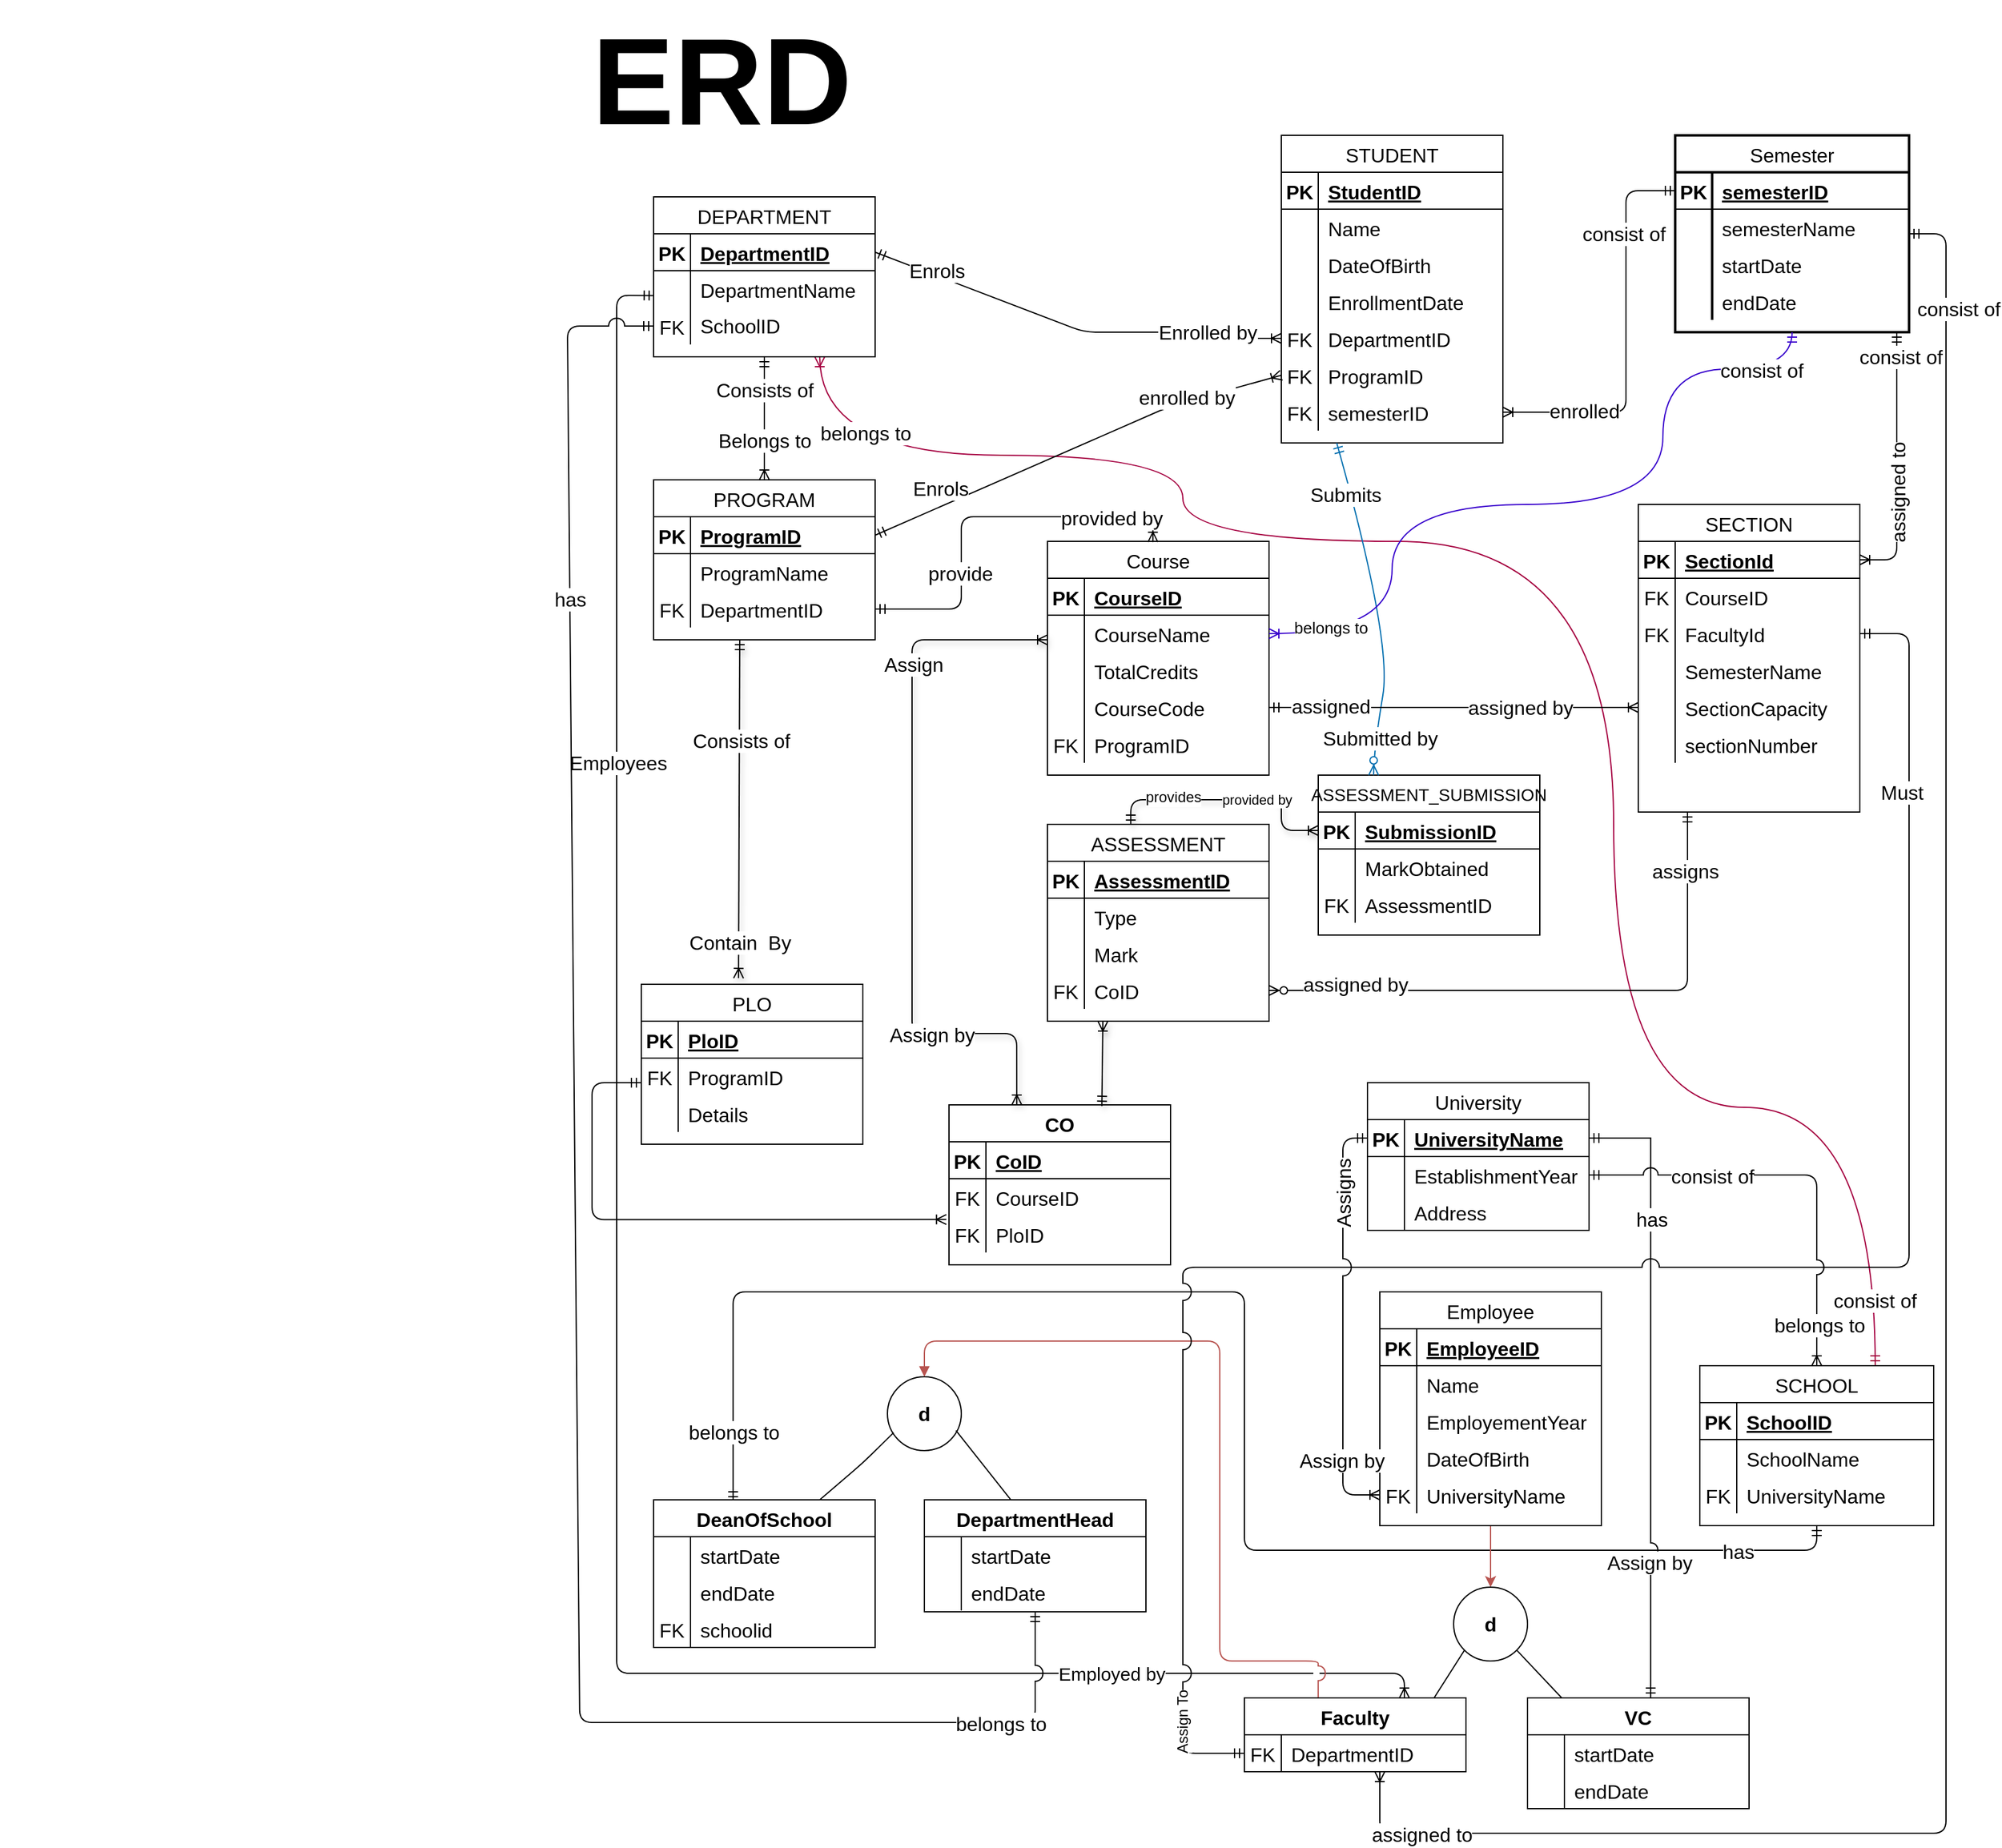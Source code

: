 <mxfile version="14.5.1" type="device"><diagram id="B-emgSqPFINGSt3jR1jZ" name="Page-1"><mxGraphModel dx="4498" dy="1724" grid="1" gridSize="10" guides="1" tooltips="1" connect="1" arrows="1" fold="1" page="1" pageScale="1" pageWidth="1654" pageHeight="2336" math="0" shadow="0"><root><mxCell id="0"/><mxCell id="1" parent="0"/><mxCell id="xmAxgtUdqBaUsjsVRnDZ-1" value="STUDENT" style="shape=table;startSize=30;container=1;collapsible=1;childLayout=tableLayout;fixedRows=1;rowLines=0;fontStyle=0;align=center;resizeLast=1;fontSize=16;" parent="1" vertex="1"><mxGeometry x="540" y="380" width="180" height="250" as="geometry"/></mxCell><mxCell id="xmAxgtUdqBaUsjsVRnDZ-2" value="" style="shape=partialRectangle;collapsible=0;dropTarget=0;pointerEvents=0;fillColor=none;top=0;left=0;bottom=1;right=0;points=[[0,0.5],[1,0.5]];portConstraint=eastwest;fontSize=16;" parent="xmAxgtUdqBaUsjsVRnDZ-1" vertex="1"><mxGeometry y="30" width="180" height="30" as="geometry"/></mxCell><mxCell id="xmAxgtUdqBaUsjsVRnDZ-3" value="PK" style="shape=partialRectangle;connectable=0;fillColor=none;top=0;left=0;bottom=0;right=0;fontStyle=1;overflow=hidden;fontSize=16;" parent="xmAxgtUdqBaUsjsVRnDZ-2" vertex="1"><mxGeometry width="30" height="30" as="geometry"/></mxCell><mxCell id="xmAxgtUdqBaUsjsVRnDZ-4" value="StudentID" style="shape=partialRectangle;connectable=0;fillColor=none;top=0;left=0;bottom=0;right=0;align=left;spacingLeft=6;fontStyle=5;overflow=hidden;fontSize=16;" parent="xmAxgtUdqBaUsjsVRnDZ-2" vertex="1"><mxGeometry x="30" width="150" height="30" as="geometry"/></mxCell><mxCell id="xmAxgtUdqBaUsjsVRnDZ-5" value="" style="shape=partialRectangle;collapsible=0;dropTarget=0;pointerEvents=0;fillColor=none;top=0;left=0;bottom=0;right=0;points=[[0,0.5],[1,0.5]];portConstraint=eastwest;fontSize=16;" parent="xmAxgtUdqBaUsjsVRnDZ-1" vertex="1"><mxGeometry y="60" width="180" height="30" as="geometry"/></mxCell><mxCell id="xmAxgtUdqBaUsjsVRnDZ-6" value="" style="shape=partialRectangle;connectable=0;fillColor=none;top=0;left=0;bottom=0;right=0;editable=1;overflow=hidden;fontSize=16;" parent="xmAxgtUdqBaUsjsVRnDZ-5" vertex="1"><mxGeometry width="30" height="30" as="geometry"/></mxCell><mxCell id="xmAxgtUdqBaUsjsVRnDZ-7" value="Name " style="shape=partialRectangle;connectable=0;fillColor=none;top=0;left=0;bottom=0;right=0;align=left;spacingLeft=6;overflow=hidden;fontSize=16;" parent="xmAxgtUdqBaUsjsVRnDZ-5" vertex="1"><mxGeometry x="30" width="150" height="30" as="geometry"/></mxCell><mxCell id="xmAxgtUdqBaUsjsVRnDZ-20" value="" style="shape=partialRectangle;collapsible=0;dropTarget=0;pointerEvents=0;fillColor=none;top=0;left=0;bottom=0;right=0;points=[[0,0.5],[1,0.5]];portConstraint=eastwest;fontSize=16;" parent="xmAxgtUdqBaUsjsVRnDZ-1" vertex="1"><mxGeometry y="90" width="180" height="30" as="geometry"/></mxCell><mxCell id="xmAxgtUdqBaUsjsVRnDZ-21" value="" style="shape=partialRectangle;connectable=0;fillColor=none;top=0;left=0;bottom=0;right=0;editable=1;overflow=hidden;fontSize=16;" parent="xmAxgtUdqBaUsjsVRnDZ-20" vertex="1"><mxGeometry width="30" height="30" as="geometry"/></mxCell><mxCell id="xmAxgtUdqBaUsjsVRnDZ-22" value="DateOfBirth" style="shape=partialRectangle;connectable=0;fillColor=none;top=0;left=0;bottom=0;right=0;align=left;spacingLeft=6;overflow=hidden;fontSize=16;" parent="xmAxgtUdqBaUsjsVRnDZ-20" vertex="1"><mxGeometry x="30" width="150" height="30" as="geometry"/></mxCell><mxCell id="xmAxgtUdqBaUsjsVRnDZ-23" value="" style="shape=partialRectangle;collapsible=0;dropTarget=0;pointerEvents=0;fillColor=none;top=0;left=0;bottom=0;right=0;points=[[0,0.5],[1,0.5]];portConstraint=eastwest;fontSize=16;" parent="xmAxgtUdqBaUsjsVRnDZ-1" vertex="1"><mxGeometry y="120" width="180" height="30" as="geometry"/></mxCell><mxCell id="xmAxgtUdqBaUsjsVRnDZ-24" value="" style="shape=partialRectangle;connectable=0;fillColor=none;top=0;left=0;bottom=0;right=0;editable=1;overflow=hidden;fontSize=16;" parent="xmAxgtUdqBaUsjsVRnDZ-23" vertex="1"><mxGeometry width="30" height="30" as="geometry"/></mxCell><mxCell id="xmAxgtUdqBaUsjsVRnDZ-25" value="EnrollmentDate" style="shape=partialRectangle;connectable=0;fillColor=none;top=0;left=0;bottom=0;right=0;align=left;spacingLeft=6;overflow=hidden;fontSize=16;" parent="xmAxgtUdqBaUsjsVRnDZ-23" vertex="1"><mxGeometry x="30" width="150" height="30" as="geometry"/></mxCell><mxCell id="xmAxgtUdqBaUsjsVRnDZ-26" value="" style="shape=partialRectangle;collapsible=0;dropTarget=0;pointerEvents=0;fillColor=none;top=0;left=0;bottom=0;right=0;points=[[0,0.5],[1,0.5]];portConstraint=eastwest;fontSize=16;" parent="xmAxgtUdqBaUsjsVRnDZ-1" vertex="1"><mxGeometry y="150" width="180" height="30" as="geometry"/></mxCell><mxCell id="xmAxgtUdqBaUsjsVRnDZ-27" value="FK" style="shape=partialRectangle;connectable=0;fillColor=none;top=0;left=0;bottom=0;right=0;fontStyle=0;overflow=hidden;fontSize=16;" parent="xmAxgtUdqBaUsjsVRnDZ-26" vertex="1"><mxGeometry width="30" height="30" as="geometry"/></mxCell><mxCell id="xmAxgtUdqBaUsjsVRnDZ-28" value="DepartmentID" style="shape=partialRectangle;connectable=0;fillColor=none;top=0;left=0;bottom=0;right=0;align=left;spacingLeft=6;fontStyle=0;overflow=hidden;fontSize=16;" parent="xmAxgtUdqBaUsjsVRnDZ-26" vertex="1"><mxGeometry x="30" width="150" height="30" as="geometry"/></mxCell><mxCell id="xmAxgtUdqBaUsjsVRnDZ-29" value="" style="shape=partialRectangle;collapsible=0;dropTarget=0;pointerEvents=0;fillColor=none;top=0;left=0;bottom=0;right=0;points=[[0,0.5],[1,0.5]];portConstraint=eastwest;fontSize=16;" parent="xmAxgtUdqBaUsjsVRnDZ-1" vertex="1"><mxGeometry y="180" width="180" height="30" as="geometry"/></mxCell><mxCell id="xmAxgtUdqBaUsjsVRnDZ-30" value="FK" style="shape=partialRectangle;connectable=0;fillColor=none;top=0;left=0;bottom=0;right=0;fontStyle=0;overflow=hidden;fontSize=16;" parent="xmAxgtUdqBaUsjsVRnDZ-29" vertex="1"><mxGeometry width="30" height="30" as="geometry"/></mxCell><mxCell id="xmAxgtUdqBaUsjsVRnDZ-31" value="ProgramID" style="shape=partialRectangle;connectable=0;fillColor=none;top=0;left=0;bottom=0;right=0;align=left;spacingLeft=6;fontStyle=0;overflow=hidden;fontSize=16;" parent="xmAxgtUdqBaUsjsVRnDZ-29" vertex="1"><mxGeometry x="30" width="150" height="30" as="geometry"/></mxCell><mxCell id="xmAxgtUdqBaUsjsVRnDZ-32" value="" style="shape=partialRectangle;collapsible=0;dropTarget=0;pointerEvents=0;fillColor=none;top=0;left=0;bottom=0;right=0;points=[[0,0.5],[1,0.5]];portConstraint=eastwest;fontSize=16;strokeWidth=2;" parent="xmAxgtUdqBaUsjsVRnDZ-1" vertex="1"><mxGeometry y="210" width="180" height="30" as="geometry"/></mxCell><mxCell id="xmAxgtUdqBaUsjsVRnDZ-33" value="FK" style="shape=partialRectangle;connectable=0;fillColor=none;top=0;left=0;bottom=0;right=0;editable=1;overflow=hidden;fontSize=16;" parent="xmAxgtUdqBaUsjsVRnDZ-32" vertex="1"><mxGeometry width="30" height="30" as="geometry"/></mxCell><mxCell id="xmAxgtUdqBaUsjsVRnDZ-34" value="semesterID" style="shape=partialRectangle;connectable=0;fillColor=none;top=0;left=0;bottom=0;right=0;align=left;spacingLeft=6;overflow=hidden;fontSize=16;" parent="xmAxgtUdqBaUsjsVRnDZ-32" vertex="1"><mxGeometry x="30" width="150" height="30" as="geometry"/></mxCell><mxCell id="kQov7T6u-IYpsmjCH5I9-42" style="edgeStyle=orthogonalEdgeStyle;jumpStyle=arc;jumpSize=12;orthogonalLoop=1;jettySize=auto;html=1;exitX=0.75;exitY=1;exitDx=0;exitDy=0;entryX=0.75;entryY=0;entryDx=0;entryDy=0;startArrow=ERoneToMany;startFill=0;endArrow=ERmandOne;endFill=0;curved=1;fillColor=#d80073;strokeColor=#A50040;fontSize=16;" parent="1" source="xmAxgtUdqBaUsjsVRnDZ-35" target="xmAxgtUdqBaUsjsVRnDZ-45" edge="1"><mxGeometry relative="1" as="geometry"><Array as="points"><mxPoint x="165" y="640"/><mxPoint x="460" y="640"/><mxPoint x="460" y="710"/><mxPoint x="810" y="710"/><mxPoint x="810" y="1170"/><mxPoint x="1023" y="1170"/></Array></mxGeometry></mxCell><mxCell id="kQov7T6u-IYpsmjCH5I9-43" value="belongs to" style="edgeLabel;html=1;align=center;verticalAlign=middle;resizable=0;points=[];fontSize=16;" parent="kQov7T6u-IYpsmjCH5I9-42" vertex="1" connectable="0"><mxGeometry x="-0.913" y="-1" relative="1" as="geometry"><mxPoint x="38.17" y="-11.03" as="offset"/></mxGeometry></mxCell><mxCell id="kQov7T6u-IYpsmjCH5I9-44" value="consist of" style="edgeLabel;html=1;align=center;verticalAlign=middle;resizable=0;points=[];fontSize=16;" parent="kQov7T6u-IYpsmjCH5I9-42" vertex="1" connectable="0"><mxGeometry x="0.936" y="-1" relative="1" as="geometry"><mxPoint as="offset"/></mxGeometry></mxCell><mxCell id="xmAxgtUdqBaUsjsVRnDZ-35" value="DEPARTMENT" style="shape=table;startSize=30;container=1;collapsible=1;childLayout=tableLayout;fixedRows=1;rowLines=0;fontStyle=0;align=center;resizeLast=1;labelBorderColor=none;labelBackgroundColor=#FFFFFF;fontSize=16;" parent="1" vertex="1"><mxGeometry x="30" y="430" width="180" height="130" as="geometry"/></mxCell><mxCell id="xmAxgtUdqBaUsjsVRnDZ-36" value="" style="shape=partialRectangle;collapsible=0;dropTarget=0;pointerEvents=0;fillColor=none;top=0;left=0;bottom=1;right=0;points=[[0,0.5],[1,0.5]];portConstraint=eastwest;fontSize=16;" parent="xmAxgtUdqBaUsjsVRnDZ-35" vertex="1"><mxGeometry y="30" width="180" height="30" as="geometry"/></mxCell><mxCell id="xmAxgtUdqBaUsjsVRnDZ-37" value="PK" style="shape=partialRectangle;connectable=0;fillColor=none;top=0;left=0;bottom=0;right=0;fontStyle=1;overflow=hidden;fontSize=16;" parent="xmAxgtUdqBaUsjsVRnDZ-36" vertex="1"><mxGeometry width="30" height="30" as="geometry"/></mxCell><mxCell id="xmAxgtUdqBaUsjsVRnDZ-38" value="DepartmentID" style="shape=partialRectangle;connectable=0;fillColor=none;top=0;left=0;bottom=0;right=0;align=left;spacingLeft=6;fontStyle=5;overflow=hidden;fontSize=16;" parent="xmAxgtUdqBaUsjsVRnDZ-36" vertex="1"><mxGeometry x="30" width="150" height="30" as="geometry"/></mxCell><mxCell id="xmAxgtUdqBaUsjsVRnDZ-39" value="" style="shape=partialRectangle;collapsible=0;dropTarget=0;pointerEvents=0;fillColor=none;top=0;left=0;bottom=0;right=0;points=[[0,0.5],[1,0.5]];portConstraint=eastwest;fontSize=16;" parent="xmAxgtUdqBaUsjsVRnDZ-35" vertex="1"><mxGeometry y="60" width="180" height="30" as="geometry"/></mxCell><mxCell id="xmAxgtUdqBaUsjsVRnDZ-40" value="" style="shape=partialRectangle;connectable=0;fillColor=none;top=0;left=0;bottom=0;right=0;editable=1;overflow=hidden;fontSize=16;" parent="xmAxgtUdqBaUsjsVRnDZ-39" vertex="1"><mxGeometry width="30" height="30" as="geometry"/></mxCell><mxCell id="xmAxgtUdqBaUsjsVRnDZ-41" value="DepartmentName" style="shape=partialRectangle;connectable=0;fillColor=none;top=0;left=0;bottom=0;right=0;align=left;spacingLeft=6;overflow=hidden;fontSize=16;" parent="xmAxgtUdqBaUsjsVRnDZ-39" vertex="1"><mxGeometry x="30" width="150" height="30" as="geometry"/></mxCell><mxCell id="xmAxgtUdqBaUsjsVRnDZ-42" value="" style="shape=partialRectangle;collapsible=0;dropTarget=0;pointerEvents=0;fillColor=none;top=0;left=0;bottom=0;right=0;points=[[0,0.5],[1,0.5]];portConstraint=eastwest;fontSize=16;" parent="xmAxgtUdqBaUsjsVRnDZ-35" vertex="1"><mxGeometry y="90" width="180" height="30" as="geometry"/></mxCell><mxCell id="xmAxgtUdqBaUsjsVRnDZ-43" value="FK" style="shape=partialRectangle;connectable=0;fillColor=none;top=0;left=0;bottom=0;right=0;fontStyle=0;overflow=hidden;fontSize=16;" parent="xmAxgtUdqBaUsjsVRnDZ-42" vertex="1"><mxGeometry width="30" height="30" as="geometry"/></mxCell><mxCell id="xmAxgtUdqBaUsjsVRnDZ-44" value="&lt;span style=&quot;font-weight: normal; font-size: 16px;&quot;&gt;SchoolID&lt;/span&gt;" style="shape=partialRectangle;connectable=0;fillColor=none;top=0;left=0;bottom=0;right=0;align=left;spacingLeft=6;fontStyle=1;overflow=hidden;html=1;fontSize=16;" parent="xmAxgtUdqBaUsjsVRnDZ-42" vertex="1"><mxGeometry x="30" width="150" height="30" as="geometry"/></mxCell><mxCell id="kQov7T6u-IYpsmjCH5I9-39" style="edgeStyle=orthogonalEdgeStyle;rounded=1;jumpStyle=arc;jumpSize=12;orthogonalLoop=1;jettySize=auto;html=1;entryX=0.359;entryY=0.012;entryDx=0;entryDy=0;entryPerimeter=0;startArrow=ERmandOne;startFill=0;endArrow=ERmandOne;endFill=0;fontSize=16;" parent="1" source="xmAxgtUdqBaUsjsVRnDZ-45" target="xmAxgtUdqBaUsjsVRnDZ-281" edge="1"><mxGeometry relative="1" as="geometry"><Array as="points"><mxPoint x="975" y="1530"/><mxPoint x="510" y="1530"/><mxPoint x="510" y="1320"/><mxPoint x="95" y="1320"/></Array></mxGeometry></mxCell><mxCell id="kQov7T6u-IYpsmjCH5I9-40" value="belongs to" style="edgeLabel;html=1;align=center;verticalAlign=middle;resizable=0;points=[];fontSize=16;" parent="kQov7T6u-IYpsmjCH5I9-39" vertex="1" connectable="0"><mxGeometry x="0.911" relative="1" as="geometry"><mxPoint as="offset"/></mxGeometry></mxCell><mxCell id="kQov7T6u-IYpsmjCH5I9-41" value="has" style="edgeLabel;html=1;align=center;verticalAlign=middle;resizable=0;points=[];fontSize=16;" parent="kQov7T6u-IYpsmjCH5I9-39" vertex="1" connectable="0"><mxGeometry x="-0.869" y="1" relative="1" as="geometry"><mxPoint as="offset"/></mxGeometry></mxCell><mxCell id="xmAxgtUdqBaUsjsVRnDZ-45" value="SCHOOL" style="shape=table;startSize=30;container=1;collapsible=1;childLayout=tableLayout;fixedRows=1;rowLines=0;fontStyle=0;align=center;resizeLast=1;fontSize=16;" parent="1" vertex="1"><mxGeometry x="880" y="1380" width="190" height="130" as="geometry"/></mxCell><mxCell id="xmAxgtUdqBaUsjsVRnDZ-46" value="" style="shape=partialRectangle;collapsible=0;dropTarget=0;pointerEvents=0;fillColor=none;top=0;left=0;bottom=1;right=0;points=[[0,0.5],[1,0.5]];portConstraint=eastwest;fontSize=16;" parent="xmAxgtUdqBaUsjsVRnDZ-45" vertex="1"><mxGeometry y="30" width="190" height="30" as="geometry"/></mxCell><mxCell id="xmAxgtUdqBaUsjsVRnDZ-47" value="PK" style="shape=partialRectangle;connectable=0;fillColor=none;top=0;left=0;bottom=0;right=0;fontStyle=1;overflow=hidden;fontSize=16;" parent="xmAxgtUdqBaUsjsVRnDZ-46" vertex="1"><mxGeometry width="30" height="30" as="geometry"/></mxCell><mxCell id="xmAxgtUdqBaUsjsVRnDZ-48" value="SchoolID" style="shape=partialRectangle;connectable=0;fillColor=none;top=0;left=0;bottom=0;right=0;align=left;spacingLeft=6;fontStyle=5;overflow=hidden;fontSize=16;" parent="xmAxgtUdqBaUsjsVRnDZ-46" vertex="1"><mxGeometry x="30" width="160" height="30" as="geometry"/></mxCell><mxCell id="xmAxgtUdqBaUsjsVRnDZ-49" value="" style="shape=partialRectangle;collapsible=0;dropTarget=0;pointerEvents=0;fillColor=none;top=0;left=0;bottom=0;right=0;points=[[0,0.5],[1,0.5]];portConstraint=eastwest;fontSize=16;" parent="xmAxgtUdqBaUsjsVRnDZ-45" vertex="1"><mxGeometry y="60" width="190" height="30" as="geometry"/></mxCell><mxCell id="xmAxgtUdqBaUsjsVRnDZ-50" value="" style="shape=partialRectangle;connectable=0;fillColor=none;top=0;left=0;bottom=0;right=0;editable=1;overflow=hidden;fontSize=16;" parent="xmAxgtUdqBaUsjsVRnDZ-49" vertex="1"><mxGeometry width="30" height="30" as="geometry"/></mxCell><mxCell id="xmAxgtUdqBaUsjsVRnDZ-51" value="SchoolName" style="shape=partialRectangle;connectable=0;fillColor=none;top=0;left=0;bottom=0;right=0;align=left;spacingLeft=6;overflow=hidden;fontSize=16;" parent="xmAxgtUdqBaUsjsVRnDZ-49" vertex="1"><mxGeometry x="30" width="160" height="30" as="geometry"/></mxCell><mxCell id="xmAxgtUdqBaUsjsVRnDZ-52" value="" style="shape=partialRectangle;collapsible=0;dropTarget=0;pointerEvents=0;fillColor=none;top=0;left=0;bottom=0;right=0;points=[[0,0.5],[1,0.5]];portConstraint=eastwest;fontSize=16;" parent="xmAxgtUdqBaUsjsVRnDZ-45" vertex="1"><mxGeometry y="90" width="190" height="30" as="geometry"/></mxCell><mxCell id="xmAxgtUdqBaUsjsVRnDZ-53" value="FK" style="shape=partialRectangle;connectable=0;fillColor=none;top=0;left=0;bottom=0;right=0;editable=1;overflow=hidden;fontSize=16;" parent="xmAxgtUdqBaUsjsVRnDZ-52" vertex="1"><mxGeometry width="30" height="30" as="geometry"/></mxCell><mxCell id="xmAxgtUdqBaUsjsVRnDZ-54" value="UniversityName" style="shape=partialRectangle;connectable=0;fillColor=none;top=0;left=0;bottom=0;right=0;align=left;spacingLeft=6;overflow=hidden;fontSize=16;" parent="xmAxgtUdqBaUsjsVRnDZ-52" vertex="1"><mxGeometry x="30" width="160" height="30" as="geometry"/></mxCell><mxCell id="xmAxgtUdqBaUsjsVRnDZ-58" value="" style="endArrow=ERmandOne;html=1;endFill=0;startArrow=ERoneToMany;startFill=0;exitX=0;exitY=0.5;exitDx=0;exitDy=0;entryX=1;entryY=0.5;entryDx=0;entryDy=0;jumpStyle=arc;jumpSize=14;fontSize=16;" parent="1" source="xmAxgtUdqBaUsjsVRnDZ-26" target="xmAxgtUdqBaUsjsVRnDZ-36" edge="1"><mxGeometry width="50" height="50" relative="1" as="geometry"><mxPoint x="570" y="590" as="sourcePoint"/><mxPoint x="380" y="355" as="targetPoint"/><Array as="points"><mxPoint x="490" y="545"/><mxPoint x="450" y="540"/><mxPoint x="380" y="540"/></Array></mxGeometry></mxCell><mxCell id="xmAxgtUdqBaUsjsVRnDZ-59" value="Enrolled by" style="edgeLabel;html=1;align=center;verticalAlign=middle;resizable=0;points=[];fontSize=16;" parent="xmAxgtUdqBaUsjsVRnDZ-58" vertex="1" connectable="0"><mxGeometry x="-0.665" y="1" relative="1" as="geometry"><mxPoint x="-2.79" y="-5.11" as="offset"/></mxGeometry></mxCell><mxCell id="xmAxgtUdqBaUsjsVRnDZ-60" value="Enrols" style="edgeLabel;html=1;align=center;verticalAlign=middle;resizable=0;points=[];fontSize=16;" parent="xmAxgtUdqBaUsjsVRnDZ-58" vertex="1" connectable="0"><mxGeometry x="0.497" y="1" relative="1" as="geometry"><mxPoint x="-30.26" y="-16.76" as="offset"/></mxGeometry></mxCell><mxCell id="xmAxgtUdqBaUsjsVRnDZ-61" value="PROGRAM" style="shape=table;startSize=30;container=1;collapsible=1;childLayout=tableLayout;fixedRows=1;rowLines=0;fontStyle=0;align=center;resizeLast=1;fontSize=16;" parent="1" vertex="1"><mxGeometry x="30" y="660" width="180" height="130" as="geometry"/></mxCell><mxCell id="xmAxgtUdqBaUsjsVRnDZ-62" value="" style="shape=partialRectangle;collapsible=0;dropTarget=0;pointerEvents=0;fillColor=none;top=0;left=0;bottom=1;right=0;points=[[0,0.5],[1,0.5]];portConstraint=eastwest;fontSize=16;" parent="xmAxgtUdqBaUsjsVRnDZ-61" vertex="1"><mxGeometry y="30" width="180" height="30" as="geometry"/></mxCell><mxCell id="xmAxgtUdqBaUsjsVRnDZ-63" value="PK" style="shape=partialRectangle;connectable=0;fillColor=none;top=0;left=0;bottom=0;right=0;fontStyle=1;overflow=hidden;fontSize=16;" parent="xmAxgtUdqBaUsjsVRnDZ-62" vertex="1"><mxGeometry width="30" height="30" as="geometry"/></mxCell><mxCell id="xmAxgtUdqBaUsjsVRnDZ-64" value="ProgramID" style="shape=partialRectangle;connectable=0;fillColor=none;top=0;left=0;bottom=0;right=0;align=left;spacingLeft=6;fontStyle=5;overflow=hidden;fontSize=16;" parent="xmAxgtUdqBaUsjsVRnDZ-62" vertex="1"><mxGeometry x="30" width="150" height="30" as="geometry"/></mxCell><mxCell id="xmAxgtUdqBaUsjsVRnDZ-65" value="" style="shape=partialRectangle;collapsible=0;dropTarget=0;pointerEvents=0;fillColor=none;top=0;left=0;bottom=0;right=0;points=[[0,0.5],[1,0.5]];portConstraint=eastwest;fontSize=16;" parent="xmAxgtUdqBaUsjsVRnDZ-61" vertex="1"><mxGeometry y="60" width="180" height="30" as="geometry"/></mxCell><mxCell id="xmAxgtUdqBaUsjsVRnDZ-66" value="" style="shape=partialRectangle;connectable=0;fillColor=none;top=0;left=0;bottom=0;right=0;editable=1;overflow=hidden;fontSize=16;" parent="xmAxgtUdqBaUsjsVRnDZ-65" vertex="1"><mxGeometry width="30" height="30" as="geometry"/></mxCell><mxCell id="xmAxgtUdqBaUsjsVRnDZ-67" value="ProgramName" style="shape=partialRectangle;connectable=0;fillColor=none;top=0;left=0;bottom=0;right=0;align=left;spacingLeft=6;overflow=hidden;fontSize=16;" parent="xmAxgtUdqBaUsjsVRnDZ-65" vertex="1"><mxGeometry x="30" width="150" height="30" as="geometry"/></mxCell><mxCell id="xmAxgtUdqBaUsjsVRnDZ-68" value="" style="shape=partialRectangle;collapsible=0;dropTarget=0;pointerEvents=0;fillColor=none;top=0;left=0;bottom=0;right=0;points=[[0,0.5],[1,0.5]];portConstraint=eastwest;fontSize=16;" parent="xmAxgtUdqBaUsjsVRnDZ-61" vertex="1"><mxGeometry y="90" width="180" height="30" as="geometry"/></mxCell><mxCell id="xmAxgtUdqBaUsjsVRnDZ-69" value="FK" style="shape=partialRectangle;connectable=0;fillColor=none;top=0;left=0;bottom=0;right=0;fontStyle=0;overflow=hidden;fontSize=16;" parent="xmAxgtUdqBaUsjsVRnDZ-68" vertex="1"><mxGeometry width="30" height="30" as="geometry"/></mxCell><mxCell id="xmAxgtUdqBaUsjsVRnDZ-70" value="DepartmentID" style="shape=partialRectangle;connectable=0;fillColor=none;top=0;left=0;bottom=0;right=0;align=left;spacingLeft=6;fontStyle=0;overflow=hidden;fontSize=16;" parent="xmAxgtUdqBaUsjsVRnDZ-68" vertex="1"><mxGeometry x="30" width="150" height="30" as="geometry"/></mxCell><mxCell id="xmAxgtUdqBaUsjsVRnDZ-71" value="" style="endArrow=ERmandOne;html=1;entryX=1;entryY=0.5;entryDx=0;entryDy=0;endFill=0;startArrow=ERoneToMany;startFill=0;exitX=0;exitY=0.5;exitDx=0;exitDy=0;fontSize=16;" parent="1" source="xmAxgtUdqBaUsjsVRnDZ-29" target="xmAxgtUdqBaUsjsVRnDZ-62" edge="1"><mxGeometry width="50" height="50" relative="1" as="geometry"><mxPoint x="490" y="550" as="sourcePoint"/><mxPoint x="570" y="590" as="targetPoint"/><Array as="points"><mxPoint x="450" y="600"/></Array></mxGeometry></mxCell><mxCell id="xmAxgtUdqBaUsjsVRnDZ-72" value="Enrols" style="edgeLabel;html=1;align=center;verticalAlign=middle;resizable=0;points=[];fontSize=16;" parent="xmAxgtUdqBaUsjsVRnDZ-71" vertex="1" connectable="0"><mxGeometry x="0.668" relative="1" as="geometry"><mxPoint x="-1" y="-15" as="offset"/></mxGeometry></mxCell><mxCell id="kQov7T6u-IYpsmjCH5I9-14" value="enrolled by" style="edgeLabel;html=1;align=center;verticalAlign=middle;resizable=0;points=[];fontSize=16;" parent="xmAxgtUdqBaUsjsVRnDZ-71" vertex="1" connectable="0"><mxGeometry x="-0.621" relative="1" as="geometry"><mxPoint x="-12" as="offset"/></mxGeometry></mxCell><mxCell id="xmAxgtUdqBaUsjsVRnDZ-74" value="" style="endArrow=ERmandOne;html=1;endFill=0;startArrow=ERoneToMany;startFill=0;exitX=0.5;exitY=0;exitDx=0;exitDy=0;entryX=0.5;entryY=1;entryDx=0;entryDy=0;fontSize=16;" parent="1" source="xmAxgtUdqBaUsjsVRnDZ-61" target="xmAxgtUdqBaUsjsVRnDZ-35" edge="1"><mxGeometry width="50" height="50" relative="1" as="geometry"><mxPoint x="270" y="534" as="sourcePoint"/><mxPoint x="267" y="460" as="targetPoint"/><Array as="points"/></mxGeometry></mxCell><mxCell id="xmAxgtUdqBaUsjsVRnDZ-75" value="Consists of" style="edgeLabel;html=1;align=center;verticalAlign=middle;resizable=0;points=[];fontSize=16;" parent="xmAxgtUdqBaUsjsVRnDZ-74" vertex="1" connectable="0"><mxGeometry x="0.668" relative="1" as="geometry"><mxPoint y="10" as="offset"/></mxGeometry></mxCell><mxCell id="xmAxgtUdqBaUsjsVRnDZ-76" value="Belongs to" style="edgeLabel;html=1;align=center;verticalAlign=middle;resizable=0;points=[];fontSize=16;" parent="xmAxgtUdqBaUsjsVRnDZ-74" vertex="1" connectable="0"><mxGeometry x="-0.641" relative="1" as="geometry"><mxPoint y="-14" as="offset"/></mxGeometry></mxCell><mxCell id="xmAxgtUdqBaUsjsVRnDZ-77" value="Course" style="shape=table;startSize=30;container=1;collapsible=1;childLayout=tableLayout;fixedRows=1;rowLines=0;fontStyle=0;align=center;resizeLast=1;shadow=0;sketch=0;fontSize=16;" parent="1" vertex="1"><mxGeometry x="350" y="710" width="180" height="190" as="geometry"/></mxCell><mxCell id="xmAxgtUdqBaUsjsVRnDZ-78" value="" style="shape=partialRectangle;collapsible=0;dropTarget=0;pointerEvents=0;fillColor=none;top=0;left=0;bottom=1;right=0;points=[[0,0.5],[1,0.5]];portConstraint=eastwest;fontSize=16;" parent="xmAxgtUdqBaUsjsVRnDZ-77" vertex="1"><mxGeometry y="30" width="180" height="30" as="geometry"/></mxCell><mxCell id="xmAxgtUdqBaUsjsVRnDZ-79" value="PK" style="shape=partialRectangle;connectable=0;fillColor=none;top=0;left=0;bottom=0;right=0;fontStyle=1;overflow=hidden;fontSize=16;" parent="xmAxgtUdqBaUsjsVRnDZ-78" vertex="1"><mxGeometry width="30" height="30" as="geometry"/></mxCell><mxCell id="xmAxgtUdqBaUsjsVRnDZ-80" value="CourseID" style="shape=partialRectangle;connectable=0;fillColor=none;top=0;left=0;bottom=0;right=0;align=left;spacingLeft=6;fontStyle=5;overflow=hidden;fontSize=16;" parent="xmAxgtUdqBaUsjsVRnDZ-78" vertex="1"><mxGeometry x="30" width="150" height="30" as="geometry"/></mxCell><mxCell id="xmAxgtUdqBaUsjsVRnDZ-81" value="" style="shape=partialRectangle;collapsible=0;dropTarget=0;pointerEvents=0;fillColor=none;top=0;left=0;bottom=0;right=0;points=[[0,0.5],[1,0.5]];portConstraint=eastwest;fontSize=16;" parent="xmAxgtUdqBaUsjsVRnDZ-77" vertex="1"><mxGeometry y="60" width="180" height="30" as="geometry"/></mxCell><mxCell id="xmAxgtUdqBaUsjsVRnDZ-82" value="" style="shape=partialRectangle;connectable=0;fillColor=none;top=0;left=0;bottom=0;right=0;editable=1;overflow=hidden;fontSize=16;" parent="xmAxgtUdqBaUsjsVRnDZ-81" vertex="1"><mxGeometry width="30" height="30" as="geometry"/></mxCell><mxCell id="xmAxgtUdqBaUsjsVRnDZ-83" value="CourseName" style="shape=partialRectangle;connectable=0;fillColor=none;top=0;left=0;bottom=0;right=0;align=left;spacingLeft=6;overflow=hidden;fontSize=16;" parent="xmAxgtUdqBaUsjsVRnDZ-81" vertex="1"><mxGeometry x="30" width="150" height="30" as="geometry"/></mxCell><mxCell id="xmAxgtUdqBaUsjsVRnDZ-84" value="" style="shape=partialRectangle;collapsible=0;dropTarget=0;pointerEvents=0;fillColor=none;top=0;left=0;bottom=0;right=0;points=[[0,0.5],[1,0.5]];portConstraint=eastwest;fontSize=16;" parent="xmAxgtUdqBaUsjsVRnDZ-77" vertex="1"><mxGeometry y="90" width="180" height="30" as="geometry"/></mxCell><mxCell id="xmAxgtUdqBaUsjsVRnDZ-85" value="" style="shape=partialRectangle;connectable=0;fillColor=none;top=0;left=0;bottom=0;right=0;editable=1;overflow=hidden;fontSize=16;" parent="xmAxgtUdqBaUsjsVRnDZ-84" vertex="1"><mxGeometry width="30" height="30" as="geometry"/></mxCell><mxCell id="xmAxgtUdqBaUsjsVRnDZ-86" value="TotalCredits" style="shape=partialRectangle;connectable=0;fillColor=none;top=0;left=0;bottom=0;right=0;align=left;spacingLeft=6;overflow=hidden;fontSize=16;" parent="xmAxgtUdqBaUsjsVRnDZ-84" vertex="1"><mxGeometry x="30" width="150" height="30" as="geometry"/></mxCell><mxCell id="xmAxgtUdqBaUsjsVRnDZ-87" value="" style="shape=partialRectangle;collapsible=0;dropTarget=0;pointerEvents=0;fillColor=none;top=0;left=0;bottom=0;right=0;points=[[0,0.5],[1,0.5]];portConstraint=eastwest;fontSize=16;" parent="xmAxgtUdqBaUsjsVRnDZ-77" vertex="1"><mxGeometry y="120" width="180" height="30" as="geometry"/></mxCell><mxCell id="xmAxgtUdqBaUsjsVRnDZ-88" value="" style="shape=partialRectangle;connectable=0;fillColor=none;top=0;left=0;bottom=0;right=0;editable=1;overflow=hidden;fontSize=16;" parent="xmAxgtUdqBaUsjsVRnDZ-87" vertex="1"><mxGeometry width="30" height="30" as="geometry"/></mxCell><mxCell id="xmAxgtUdqBaUsjsVRnDZ-89" value="CourseCode" style="shape=partialRectangle;connectable=0;fillColor=none;top=0;left=0;bottom=0;right=0;align=left;spacingLeft=6;overflow=hidden;fontSize=16;" parent="xmAxgtUdqBaUsjsVRnDZ-87" vertex="1"><mxGeometry x="30" width="150" height="30" as="geometry"/></mxCell><mxCell id="xmAxgtUdqBaUsjsVRnDZ-90" value="" style="shape=partialRectangle;collapsible=0;dropTarget=0;pointerEvents=0;fillColor=none;top=0;left=0;bottom=0;right=0;points=[[0,0.5],[1,0.5]];portConstraint=eastwest;fontSize=16;" parent="xmAxgtUdqBaUsjsVRnDZ-77" vertex="1"><mxGeometry y="150" width="180" height="30" as="geometry"/></mxCell><mxCell id="xmAxgtUdqBaUsjsVRnDZ-91" value="FK" style="shape=partialRectangle;connectable=0;fillColor=none;top=0;left=0;bottom=0;right=0;editable=1;overflow=hidden;fontSize=16;" parent="xmAxgtUdqBaUsjsVRnDZ-90" vertex="1"><mxGeometry width="30" height="30" as="geometry"/></mxCell><mxCell id="xmAxgtUdqBaUsjsVRnDZ-92" value="ProgramID" style="shape=partialRectangle;connectable=0;fillColor=none;top=0;left=0;bottom=0;right=0;align=left;spacingLeft=6;overflow=hidden;fontStyle=0;fontSize=16;" parent="xmAxgtUdqBaUsjsVRnDZ-90" vertex="1"><mxGeometry x="30" width="150" height="30" as="geometry"/></mxCell><mxCell id="xmAxgtUdqBaUsjsVRnDZ-93" value="" style="endArrow=ERmandOne;html=1;endFill=0;startArrow=ERoneToMany;startFill=0;exitX=0.722;exitY=0;exitDx=0;exitDy=0;exitPerimeter=0;entryX=0.002;entryY=0.674;entryDx=0;entryDy=0;entryPerimeter=0;fontSize=16;" parent="1" source="xmAxgtUdqBaUsjsVRnDZ-254" target="xmAxgtUdqBaUsjsVRnDZ-39" edge="1"><mxGeometry width="50" height="50" relative="1" as="geometry"><mxPoint x="551" y="1720" as="sourcePoint"/><mxPoint x="10" y="520" as="targetPoint"/><Array as="points"><mxPoint x="640" y="1630"/><mxPoint x="551" y="1630"/><mxPoint x="300" y="1630"/><mxPoint y="1630"/><mxPoint y="1200"/><mxPoint y="738"/><mxPoint y="510"/></Array></mxGeometry></mxCell><mxCell id="xmAxgtUdqBaUsjsVRnDZ-94" value="Employees" style="edgeLabel;html=1;align=center;verticalAlign=middle;resizable=0;points=[];fontSize=16;" parent="xmAxgtUdqBaUsjsVRnDZ-93" vertex="1" connectable="0"><mxGeometry x="0.547" y="-1" relative="1" as="geometry"><mxPoint as="offset"/></mxGeometry></mxCell><mxCell id="xmAxgtUdqBaUsjsVRnDZ-95" value="&amp;nbsp;" style="edgeLabel;html=1;align=center;verticalAlign=middle;resizable=0;points=[];fontSize=16;" parent="xmAxgtUdqBaUsjsVRnDZ-93" vertex="1" connectable="0"><mxGeometry x="-0.898" relative="1" as="geometry"><mxPoint as="offset"/></mxGeometry></mxCell><mxCell id="xmAxgtUdqBaUsjsVRnDZ-96" value="Employed by" style="edgeLabel;html=1;align=center;verticalAlign=middle;resizable=0;points=[];fontSize=15;rotation=0;" parent="xmAxgtUdqBaUsjsVRnDZ-93" vertex="1" connectable="0"><mxGeometry x="-0.685" relative="1" as="geometry"><mxPoint x="26.86" as="offset"/></mxGeometry></mxCell><mxCell id="xmAxgtUdqBaUsjsVRnDZ-97" value="University" style="shape=table;startSize=30;container=1;collapsible=1;childLayout=tableLayout;fixedRows=1;rowLines=0;fontStyle=0;align=center;resizeLast=1;fontSize=16;" parent="1" vertex="1"><mxGeometry x="610" y="1150" width="180" height="120" as="geometry"/></mxCell><mxCell id="xmAxgtUdqBaUsjsVRnDZ-98" value="" style="shape=partialRectangle;collapsible=0;dropTarget=0;pointerEvents=0;fillColor=none;top=0;left=0;bottom=1;right=0;points=[[0,0.5],[1,0.5]];portConstraint=eastwest;fontSize=16;" parent="xmAxgtUdqBaUsjsVRnDZ-97" vertex="1"><mxGeometry y="30" width="180" height="30" as="geometry"/></mxCell><mxCell id="xmAxgtUdqBaUsjsVRnDZ-99" value="PK" style="shape=partialRectangle;connectable=0;fillColor=none;top=0;left=0;bottom=0;right=0;fontStyle=1;overflow=hidden;fontSize=16;" parent="xmAxgtUdqBaUsjsVRnDZ-98" vertex="1"><mxGeometry width="30" height="30" as="geometry"/></mxCell><mxCell id="xmAxgtUdqBaUsjsVRnDZ-100" value="UniversityName" style="shape=partialRectangle;connectable=0;fillColor=none;top=0;left=0;bottom=0;right=0;align=left;spacingLeft=6;fontStyle=5;overflow=hidden;fontSize=16;" parent="xmAxgtUdqBaUsjsVRnDZ-98" vertex="1"><mxGeometry x="30" width="150" height="30" as="geometry"/></mxCell><mxCell id="xmAxgtUdqBaUsjsVRnDZ-101" value="" style="shape=partialRectangle;collapsible=0;dropTarget=0;pointerEvents=0;fillColor=none;top=0;left=0;bottom=0;right=0;points=[[0,0.5],[1,0.5]];portConstraint=eastwest;fontSize=16;" parent="xmAxgtUdqBaUsjsVRnDZ-97" vertex="1"><mxGeometry y="60" width="180" height="30" as="geometry"/></mxCell><mxCell id="xmAxgtUdqBaUsjsVRnDZ-102" value="" style="shape=partialRectangle;connectable=0;fillColor=none;top=0;left=0;bottom=0;right=0;editable=1;overflow=hidden;fontSize=16;" parent="xmAxgtUdqBaUsjsVRnDZ-101" vertex="1"><mxGeometry width="30" height="30" as="geometry"/></mxCell><mxCell id="xmAxgtUdqBaUsjsVRnDZ-103" value="EstablishmentYear" style="shape=partialRectangle;connectable=0;fillColor=none;top=0;left=0;bottom=0;right=0;align=left;spacingLeft=6;overflow=hidden;fontSize=16;" parent="xmAxgtUdqBaUsjsVRnDZ-101" vertex="1"><mxGeometry x="30" width="150" height="30" as="geometry"/></mxCell><mxCell id="xmAxgtUdqBaUsjsVRnDZ-104" value="" style="shape=partialRectangle;collapsible=0;dropTarget=0;pointerEvents=0;fillColor=none;top=0;left=0;bottom=0;right=0;points=[[0,0.5],[1,0.5]];portConstraint=eastwest;fontSize=16;" parent="xmAxgtUdqBaUsjsVRnDZ-97" vertex="1"><mxGeometry y="90" width="180" height="30" as="geometry"/></mxCell><mxCell id="xmAxgtUdqBaUsjsVRnDZ-105" value="" style="shape=partialRectangle;connectable=0;fillColor=none;top=0;left=0;bottom=0;right=0;editable=1;overflow=hidden;fontSize=16;" parent="xmAxgtUdqBaUsjsVRnDZ-104" vertex="1"><mxGeometry width="30" height="30" as="geometry"/></mxCell><mxCell id="xmAxgtUdqBaUsjsVRnDZ-106" value="Address" style="shape=partialRectangle;connectable=0;fillColor=none;top=0;left=0;bottom=0;right=0;align=left;spacingLeft=6;overflow=hidden;fontSize=16;" parent="xmAxgtUdqBaUsjsVRnDZ-104" vertex="1"><mxGeometry x="30" width="150" height="30" as="geometry"/></mxCell><mxCell id="xmAxgtUdqBaUsjsVRnDZ-113" value="ASSESSMENT" style="shape=table;startSize=30;container=1;collapsible=1;childLayout=tableLayout;fixedRows=1;rowLines=0;fontStyle=0;align=center;resizeLast=1;fontSize=16;" parent="1" vertex="1"><mxGeometry x="350" y="940" width="180" height="160" as="geometry"/></mxCell><mxCell id="xmAxgtUdqBaUsjsVRnDZ-114" value="" style="shape=partialRectangle;collapsible=0;dropTarget=0;pointerEvents=0;fillColor=none;top=0;left=0;bottom=1;right=0;points=[[0,0.5],[1,0.5]];portConstraint=eastwest;fontSize=16;" parent="xmAxgtUdqBaUsjsVRnDZ-113" vertex="1"><mxGeometry y="30" width="180" height="30" as="geometry"/></mxCell><mxCell id="xmAxgtUdqBaUsjsVRnDZ-115" value="PK" style="shape=partialRectangle;connectable=0;fillColor=none;top=0;left=0;bottom=0;right=0;fontStyle=1;overflow=hidden;fontSize=16;" parent="xmAxgtUdqBaUsjsVRnDZ-114" vertex="1"><mxGeometry width="30" height="30" as="geometry"/></mxCell><mxCell id="xmAxgtUdqBaUsjsVRnDZ-116" value="AssessmentID" style="shape=partialRectangle;connectable=0;fillColor=none;top=0;left=0;bottom=0;right=0;align=left;spacingLeft=6;fontStyle=5;overflow=hidden;fontSize=16;" parent="xmAxgtUdqBaUsjsVRnDZ-114" vertex="1"><mxGeometry x="30" width="150" height="30" as="geometry"/></mxCell><mxCell id="xmAxgtUdqBaUsjsVRnDZ-117" value="" style="shape=partialRectangle;collapsible=0;dropTarget=0;pointerEvents=0;fillColor=none;top=0;left=0;bottom=0;right=0;points=[[0,0.5],[1,0.5]];portConstraint=eastwest;fontSize=16;" parent="xmAxgtUdqBaUsjsVRnDZ-113" vertex="1"><mxGeometry y="60" width="180" height="30" as="geometry"/></mxCell><mxCell id="xmAxgtUdqBaUsjsVRnDZ-118" value="" style="shape=partialRectangle;connectable=0;fillColor=none;top=0;left=0;bottom=0;right=0;editable=1;overflow=hidden;fontSize=16;" parent="xmAxgtUdqBaUsjsVRnDZ-117" vertex="1"><mxGeometry width="30" height="30" as="geometry"/></mxCell><mxCell id="xmAxgtUdqBaUsjsVRnDZ-119" value="Type" style="shape=partialRectangle;connectable=0;fillColor=none;top=0;left=0;bottom=0;right=0;align=left;spacingLeft=6;overflow=hidden;fontSize=16;" parent="xmAxgtUdqBaUsjsVRnDZ-117" vertex="1"><mxGeometry x="30" width="150" height="30" as="geometry"/></mxCell><mxCell id="xmAxgtUdqBaUsjsVRnDZ-120" value="" style="shape=partialRectangle;collapsible=0;dropTarget=0;pointerEvents=0;fillColor=none;top=0;left=0;bottom=0;right=0;points=[[0,0.5],[1,0.5]];portConstraint=eastwest;fontSize=16;" parent="xmAxgtUdqBaUsjsVRnDZ-113" vertex="1"><mxGeometry y="90" width="180" height="30" as="geometry"/></mxCell><mxCell id="xmAxgtUdqBaUsjsVRnDZ-121" value="" style="shape=partialRectangle;connectable=0;fillColor=none;top=0;left=0;bottom=0;right=0;editable=1;overflow=hidden;fontSize=16;" parent="xmAxgtUdqBaUsjsVRnDZ-120" vertex="1"><mxGeometry width="30" height="30" as="geometry"/></mxCell><mxCell id="xmAxgtUdqBaUsjsVRnDZ-122" value="Mark" style="shape=partialRectangle;connectable=0;fillColor=none;top=0;left=0;bottom=0;right=0;align=left;spacingLeft=6;overflow=hidden;fontSize=16;" parent="xmAxgtUdqBaUsjsVRnDZ-120" vertex="1"><mxGeometry x="30" width="150" height="30" as="geometry"/></mxCell><mxCell id="xmAxgtUdqBaUsjsVRnDZ-123" value="" style="shape=partialRectangle;collapsible=0;dropTarget=0;pointerEvents=0;fillColor=none;top=0;left=0;bottom=0;right=0;points=[[0,0.5],[1,0.5]];portConstraint=eastwest;fontSize=16;" parent="xmAxgtUdqBaUsjsVRnDZ-113" vertex="1"><mxGeometry y="120" width="180" height="30" as="geometry"/></mxCell><mxCell id="xmAxgtUdqBaUsjsVRnDZ-124" value="FK" style="shape=partialRectangle;connectable=0;fillColor=none;top=0;left=0;bottom=0;right=0;editable=1;overflow=hidden;fontSize=16;" parent="xmAxgtUdqBaUsjsVRnDZ-123" vertex="1"><mxGeometry width="30" height="30" as="geometry"/></mxCell><mxCell id="xmAxgtUdqBaUsjsVRnDZ-125" value="CoID" style="shape=partialRectangle;connectable=0;fillColor=none;top=0;left=0;bottom=0;right=0;align=left;spacingLeft=6;overflow=hidden;fontSize=16;" parent="xmAxgtUdqBaUsjsVRnDZ-123" vertex="1"><mxGeometry x="30" width="150" height="30" as="geometry"/></mxCell><mxCell id="xmAxgtUdqBaUsjsVRnDZ-126" value="ASSESSMENT_SUBMISSION" style="shape=table;startSize=30;container=1;collapsible=1;childLayout=tableLayout;fixedRows=1;rowLines=0;fontStyle=0;align=center;resizeLast=1;fontSize=14;" parent="1" vertex="1"><mxGeometry x="570" y="900" width="180" height="130" as="geometry"/></mxCell><mxCell id="xmAxgtUdqBaUsjsVRnDZ-127" value="" style="shape=partialRectangle;collapsible=0;dropTarget=0;pointerEvents=0;fillColor=none;top=0;left=0;bottom=1;right=0;points=[[0,0.5],[1,0.5]];portConstraint=eastwest;fontSize=16;" parent="xmAxgtUdqBaUsjsVRnDZ-126" vertex="1"><mxGeometry y="30" width="180" height="30" as="geometry"/></mxCell><mxCell id="xmAxgtUdqBaUsjsVRnDZ-128" value="PK" style="shape=partialRectangle;connectable=0;fillColor=none;top=0;left=0;bottom=0;right=0;fontStyle=1;overflow=hidden;fontSize=16;" parent="xmAxgtUdqBaUsjsVRnDZ-127" vertex="1"><mxGeometry width="30" height="30" as="geometry"/></mxCell><mxCell id="xmAxgtUdqBaUsjsVRnDZ-129" value="SubmissionID" style="shape=partialRectangle;connectable=0;fillColor=none;top=0;left=0;bottom=0;right=0;align=left;spacingLeft=6;fontStyle=5;overflow=hidden;fontSize=16;" parent="xmAxgtUdqBaUsjsVRnDZ-127" vertex="1"><mxGeometry x="30" width="150" height="30" as="geometry"/></mxCell><mxCell id="xmAxgtUdqBaUsjsVRnDZ-130" value="" style="shape=partialRectangle;collapsible=0;dropTarget=0;pointerEvents=0;fillColor=none;top=0;left=0;bottom=0;right=0;points=[[0,0.5],[1,0.5]];portConstraint=eastwest;fontSize=16;" parent="xmAxgtUdqBaUsjsVRnDZ-126" vertex="1"><mxGeometry y="60" width="180" height="30" as="geometry"/></mxCell><mxCell id="xmAxgtUdqBaUsjsVRnDZ-131" value="" style="shape=partialRectangle;connectable=0;fillColor=none;top=0;left=0;bottom=0;right=0;editable=1;overflow=hidden;fontSize=16;" parent="xmAxgtUdqBaUsjsVRnDZ-130" vertex="1"><mxGeometry width="30" height="30" as="geometry"/></mxCell><mxCell id="xmAxgtUdqBaUsjsVRnDZ-132" value="MarkObtained" style="shape=partialRectangle;connectable=0;fillColor=none;top=0;left=0;bottom=0;right=0;align=left;spacingLeft=6;overflow=hidden;fontSize=16;" parent="xmAxgtUdqBaUsjsVRnDZ-130" vertex="1"><mxGeometry x="30" width="150" height="30" as="geometry"/></mxCell><mxCell id="xmAxgtUdqBaUsjsVRnDZ-133" value="" style="shape=partialRectangle;collapsible=0;dropTarget=0;pointerEvents=0;fillColor=none;top=0;left=0;bottom=0;right=0;points=[[0,0.5],[1,0.5]];portConstraint=eastwest;fontSize=16;" parent="xmAxgtUdqBaUsjsVRnDZ-126" vertex="1"><mxGeometry y="90" width="180" height="30" as="geometry"/></mxCell><mxCell id="xmAxgtUdqBaUsjsVRnDZ-134" value="FK" style="shape=partialRectangle;connectable=0;fillColor=none;top=0;left=0;bottom=0;right=0;editable=1;overflow=hidden;fontSize=16;" parent="xmAxgtUdqBaUsjsVRnDZ-133" vertex="1"><mxGeometry width="30" height="30" as="geometry"/></mxCell><mxCell id="xmAxgtUdqBaUsjsVRnDZ-135" value="AssessmentID" style="shape=partialRectangle;connectable=0;fillColor=none;top=0;left=0;bottom=0;right=0;align=left;spacingLeft=6;overflow=hidden;fontSize=16;" parent="xmAxgtUdqBaUsjsVRnDZ-133" vertex="1"><mxGeometry x="30" width="150" height="30" as="geometry"/></mxCell><mxCell id="xmAxgtUdqBaUsjsVRnDZ-136" value="" style="endArrow=ERzeroToMany;html=1;shadow=0;startArrow=ERmandOne;startFill=0;exitX=0.25;exitY=1;exitDx=0;exitDy=0;endFill=1;entryX=0.25;entryY=0;entryDx=0;entryDy=0;movable=1;bendable=1;comic=0;jumpStyle=arc;jumpSize=13;curved=1;fillColor=#1ba1e2;strokeColor=#006EAF;fontSize=16;" parent="1" source="xmAxgtUdqBaUsjsVRnDZ-1" target="xmAxgtUdqBaUsjsVRnDZ-126" edge="1"><mxGeometry width="50" height="50" relative="1" as="geometry"><mxPoint x="640" y="730" as="sourcePoint"/><mxPoint x="695" y="970" as="targetPoint"/><Array as="points"><mxPoint x="630" y="790"/><mxPoint x="615" y="880"/></Array></mxGeometry></mxCell><mxCell id="xmAxgtUdqBaUsjsVRnDZ-137" value="Submits" style="edgeLabel;html=1;align=center;verticalAlign=middle;resizable=0;points=[];fontSize=16;" parent="xmAxgtUdqBaUsjsVRnDZ-136" vertex="1" connectable="0"><mxGeometry x="-0.816" relative="1" as="geometry"><mxPoint y="17" as="offset"/></mxGeometry></mxCell><mxCell id="xmAxgtUdqBaUsjsVRnDZ-138" value="Submitted by" style="edgeLabel;html=1;align=center;verticalAlign=middle;resizable=0;points=[];fontSize=16;" parent="xmAxgtUdqBaUsjsVRnDZ-136" vertex="1" connectable="0"><mxGeometry x="0.68" y="1" relative="1" as="geometry"><mxPoint y="13.81" as="offset"/></mxGeometry></mxCell><mxCell id="xmAxgtUdqBaUsjsVRnDZ-139" value="" style="endArrow=ERmandOne;html=1;shadow=1;startArrow=ERoneToMany;startFill=0;endFill=0;jumpStyle=arc;jumpSize=13;exitX=0.439;exitY=-0.038;exitDx=0;exitDy=0;exitPerimeter=0;fontSize=16;" parent="1" source="xmAxgtUdqBaUsjsVRnDZ-142" edge="1"><mxGeometry width="50" height="50" relative="1" as="geometry"><mxPoint x="30" y="1115" as="sourcePoint"/><mxPoint x="100" y="790" as="targetPoint"/><Array as="points"><mxPoint x="100" y="990"/><mxPoint x="100" y="860"/></Array></mxGeometry></mxCell><mxCell id="xmAxgtUdqBaUsjsVRnDZ-140" value="Contain&amp;nbsp; By" style="edgeLabel;html=1;align=center;verticalAlign=middle;resizable=0;points=[];fontSize=16;" parent="xmAxgtUdqBaUsjsVRnDZ-139" vertex="1" connectable="0"><mxGeometry x="-0.79" relative="1" as="geometry"><mxPoint as="offset"/></mxGeometry></mxCell><mxCell id="xmAxgtUdqBaUsjsVRnDZ-141" value="Consists of" style="edgeLabel;html=1;align=center;verticalAlign=middle;resizable=0;points=[];fontSize=16;" parent="xmAxgtUdqBaUsjsVRnDZ-139" vertex="1" connectable="0"><mxGeometry x="0.405" y="-1" relative="1" as="geometry"><mxPoint as="offset"/></mxGeometry></mxCell><mxCell id="xmAxgtUdqBaUsjsVRnDZ-142" value="PLO" style="shape=table;startSize=30;container=1;collapsible=1;childLayout=tableLayout;fixedRows=1;rowLines=0;fontStyle=0;align=center;resizeLast=1;fontSize=16;" parent="1" vertex="1"><mxGeometry x="20" y="1070" width="180" height="130" as="geometry"/></mxCell><mxCell id="xmAxgtUdqBaUsjsVRnDZ-143" value="" style="shape=partialRectangle;collapsible=0;dropTarget=0;pointerEvents=0;fillColor=none;top=0;left=0;bottom=1;right=0;points=[[0,0.5],[1,0.5]];portConstraint=eastwest;fontSize=16;" parent="xmAxgtUdqBaUsjsVRnDZ-142" vertex="1"><mxGeometry y="30" width="180" height="30" as="geometry"/></mxCell><mxCell id="xmAxgtUdqBaUsjsVRnDZ-144" value="PK" style="shape=partialRectangle;connectable=0;fillColor=none;top=0;left=0;bottom=0;right=0;fontStyle=1;overflow=hidden;fontSize=16;" parent="xmAxgtUdqBaUsjsVRnDZ-143" vertex="1"><mxGeometry width="30" height="30" as="geometry"/></mxCell><mxCell id="xmAxgtUdqBaUsjsVRnDZ-145" value="PloID" style="shape=partialRectangle;connectable=0;fillColor=none;top=0;left=0;bottom=0;right=0;align=left;spacingLeft=6;fontStyle=5;overflow=hidden;fontSize=16;" parent="xmAxgtUdqBaUsjsVRnDZ-143" vertex="1"><mxGeometry x="30" width="150" height="30" as="geometry"/></mxCell><mxCell id="xmAxgtUdqBaUsjsVRnDZ-146" value="" style="shape=partialRectangle;collapsible=0;dropTarget=0;pointerEvents=0;fillColor=none;top=0;left=0;bottom=0;right=0;points=[[0,0.5],[1,0.5]];portConstraint=eastwest;fontSize=16;" parent="xmAxgtUdqBaUsjsVRnDZ-142" vertex="1"><mxGeometry y="60" width="180" height="30" as="geometry"/></mxCell><mxCell id="xmAxgtUdqBaUsjsVRnDZ-147" value="FK" style="shape=partialRectangle;connectable=0;fillColor=none;top=0;left=0;bottom=0;right=0;editable=1;overflow=hidden;fontSize=16;" parent="xmAxgtUdqBaUsjsVRnDZ-146" vertex="1"><mxGeometry width="30" height="30" as="geometry"/></mxCell><mxCell id="xmAxgtUdqBaUsjsVRnDZ-148" value="ProgramID" style="shape=partialRectangle;connectable=0;fillColor=none;top=0;left=0;bottom=0;right=0;align=left;spacingLeft=6;overflow=hidden;fontSize=16;" parent="xmAxgtUdqBaUsjsVRnDZ-146" vertex="1"><mxGeometry x="30" width="150" height="30" as="geometry"/></mxCell><mxCell id="xmAxgtUdqBaUsjsVRnDZ-149" value="" style="shape=partialRectangle;collapsible=0;dropTarget=0;pointerEvents=0;fillColor=none;top=0;left=0;bottom=0;right=0;points=[[0,0.5],[1,0.5]];portConstraint=eastwest;fontSize=16;" parent="xmAxgtUdqBaUsjsVRnDZ-142" vertex="1"><mxGeometry y="90" width="180" height="30" as="geometry"/></mxCell><mxCell id="xmAxgtUdqBaUsjsVRnDZ-150" value="" style="shape=partialRectangle;connectable=0;fillColor=none;top=0;left=0;bottom=0;right=0;editable=1;overflow=hidden;fontSize=16;" parent="xmAxgtUdqBaUsjsVRnDZ-149" vertex="1"><mxGeometry width="30" height="30" as="geometry"/></mxCell><mxCell id="xmAxgtUdqBaUsjsVRnDZ-151" value="Details" style="shape=partialRectangle;connectable=0;fillColor=none;top=0;left=0;bottom=0;right=0;align=left;spacingLeft=6;overflow=hidden;fontSize=16;" parent="xmAxgtUdqBaUsjsVRnDZ-149" vertex="1"><mxGeometry x="30" width="150" height="30" as="geometry"/></mxCell><mxCell id="xmAxgtUdqBaUsjsVRnDZ-152" value="CO" style="shape=table;startSize=30;container=1;collapsible=1;childLayout=tableLayout;fixedRows=1;rowLines=0;fontStyle=1;align=center;resizeLast=1;fontSize=16;" parent="1" vertex="1"><mxGeometry x="270" y="1168" width="180" height="130" as="geometry"/></mxCell><mxCell id="xmAxgtUdqBaUsjsVRnDZ-153" value="" style="shape=partialRectangle;collapsible=0;dropTarget=0;pointerEvents=0;fillColor=none;top=0;left=0;bottom=1;right=0;points=[[0,0.5],[1,0.5]];portConstraint=eastwest;fontSize=16;" parent="xmAxgtUdqBaUsjsVRnDZ-152" vertex="1"><mxGeometry y="30" width="180" height="30" as="geometry"/></mxCell><mxCell id="xmAxgtUdqBaUsjsVRnDZ-154" value="PK" style="shape=partialRectangle;connectable=0;fillColor=none;top=0;left=0;bottom=0;right=0;fontStyle=1;overflow=hidden;fontSize=16;" parent="xmAxgtUdqBaUsjsVRnDZ-153" vertex="1"><mxGeometry width="30" height="30" as="geometry"/></mxCell><mxCell id="xmAxgtUdqBaUsjsVRnDZ-155" value="CoID" style="shape=partialRectangle;connectable=0;fillColor=none;top=0;left=0;bottom=0;right=0;align=left;spacingLeft=6;fontStyle=5;overflow=hidden;fontSize=16;" parent="xmAxgtUdqBaUsjsVRnDZ-153" vertex="1"><mxGeometry x="30" width="150" height="30" as="geometry"/></mxCell><mxCell id="xmAxgtUdqBaUsjsVRnDZ-156" value="" style="shape=partialRectangle;collapsible=0;dropTarget=0;pointerEvents=0;fillColor=none;top=0;left=0;bottom=0;right=0;points=[[0,0.5],[1,0.5]];portConstraint=eastwest;fontSize=16;" parent="xmAxgtUdqBaUsjsVRnDZ-152" vertex="1"><mxGeometry y="60" width="180" height="30" as="geometry"/></mxCell><mxCell id="xmAxgtUdqBaUsjsVRnDZ-157" value="FK" style="shape=partialRectangle;connectable=0;fillColor=none;top=0;left=0;bottom=0;right=0;editable=1;overflow=hidden;fontSize=16;" parent="xmAxgtUdqBaUsjsVRnDZ-156" vertex="1"><mxGeometry width="30" height="30" as="geometry"/></mxCell><mxCell id="xmAxgtUdqBaUsjsVRnDZ-158" value="CourseID" style="shape=partialRectangle;connectable=0;fillColor=none;top=0;left=0;bottom=0;right=0;align=left;spacingLeft=6;overflow=hidden;fontSize=16;" parent="xmAxgtUdqBaUsjsVRnDZ-156" vertex="1"><mxGeometry x="30" width="150" height="30" as="geometry"/></mxCell><mxCell id="xmAxgtUdqBaUsjsVRnDZ-159" value="" style="shape=partialRectangle;collapsible=0;dropTarget=0;pointerEvents=0;fillColor=none;top=0;left=0;bottom=0;right=0;points=[[0,0.5],[1,0.5]];portConstraint=eastwest;fontSize=16;" parent="xmAxgtUdqBaUsjsVRnDZ-152" vertex="1"><mxGeometry y="90" width="180" height="30" as="geometry"/></mxCell><mxCell id="xmAxgtUdqBaUsjsVRnDZ-160" value="FK" style="shape=partialRectangle;connectable=0;fillColor=none;top=0;left=0;bottom=0;right=0;editable=1;overflow=hidden;fontSize=16;" parent="xmAxgtUdqBaUsjsVRnDZ-159" vertex="1"><mxGeometry width="30" height="30" as="geometry"/></mxCell><mxCell id="xmAxgtUdqBaUsjsVRnDZ-161" value="PloID" style="shape=partialRectangle;connectable=0;fillColor=none;top=0;left=0;bottom=0;right=0;align=left;spacingLeft=6;overflow=hidden;fontSize=16;" parent="xmAxgtUdqBaUsjsVRnDZ-159" vertex="1"><mxGeometry x="30" width="150" height="30" as="geometry"/></mxCell><mxCell id="xmAxgtUdqBaUsjsVRnDZ-162" value="" style="endArrow=ERoneToMany;html=1;shadow=1;entryX=0.25;entryY=1;entryDx=0;entryDy=0;jumpStyle=arc;jumpSize=13;startArrow=ERmandOne;startFill=0;endFill=0;exitX=0.69;exitY=0.008;exitDx=0;exitDy=0;exitPerimeter=0;fontSize=16;" parent="1" source="xmAxgtUdqBaUsjsVRnDZ-152" target="xmAxgtUdqBaUsjsVRnDZ-113" edge="1"><mxGeometry width="50" height="50" relative="1" as="geometry"><mxPoint x="395" y="1360" as="sourcePoint"/><mxPoint x="300" y="1230" as="targetPoint"/><Array as="points"><mxPoint x="395" y="1140"/></Array></mxGeometry></mxCell><mxCell id="xmAxgtUdqBaUsjsVRnDZ-163" value="" style="endArrow=ERoneToMany;html=1;shadow=1;entryX=0;entryY=0.667;entryDx=0;entryDy=0;exitX=0.306;exitY=0;exitDx=0;exitDy=0;endFill=0;startArrow=ERoneToMany;startFill=0;jumpStyle=arc;jumpSize=13;entryPerimeter=0;exitPerimeter=0;fontSize=16;" parent="1" source="xmAxgtUdqBaUsjsVRnDZ-152" target="xmAxgtUdqBaUsjsVRnDZ-81" edge="1"><mxGeometry width="50" height="50" relative="1" as="geometry"><mxPoint x="210" y="1345" as="sourcePoint"/><mxPoint x="350" y="915" as="targetPoint"/><Array as="points"><mxPoint x="325" y="1110"/><mxPoint x="240" y="1110"/><mxPoint x="240" y="1010"/><mxPoint x="240" y="980"/><mxPoint x="240" y="790"/></Array></mxGeometry></mxCell><mxCell id="xmAxgtUdqBaUsjsVRnDZ-317" value="Assign" style="edgeLabel;html=1;align=center;verticalAlign=middle;resizable=0;points=[];fontSize=16;" parent="xmAxgtUdqBaUsjsVRnDZ-163" vertex="1" connectable="0"><mxGeometry x="0.548" y="-1" relative="1" as="geometry"><mxPoint as="offset"/></mxGeometry></mxCell><mxCell id="xmAxgtUdqBaUsjsVRnDZ-318" value="Assign by" style="edgeLabel;html=1;align=center;verticalAlign=middle;resizable=0;points=[];fontSize=16;" parent="xmAxgtUdqBaUsjsVRnDZ-163" vertex="1" connectable="0"><mxGeometry x="-0.557" y="1" relative="1" as="geometry"><mxPoint as="offset"/></mxGeometry></mxCell><mxCell id="xmAxgtUdqBaUsjsVRnDZ-164" style="edgeStyle=orthogonalEdgeStyle;rounded=1;orthogonalLoop=1;jettySize=auto;html=1;entryX=-0.012;entryY=0.106;entryDx=0;entryDy=0;shadow=0;startArrow=ERmandOne;startFill=0;endArrow=ERoneToMany;endFill=0;fontSize=16;entryPerimeter=0;" parent="1" target="xmAxgtUdqBaUsjsVRnDZ-159" edge="1"><mxGeometry relative="1" as="geometry"><mxPoint x="20" y="1150" as="sourcePoint"/><Array as="points"><mxPoint x="-20" y="1150"/><mxPoint x="-20" y="1261"/></Array></mxGeometry></mxCell><mxCell id="xmAxgtUdqBaUsjsVRnDZ-165" style="edgeStyle=orthogonalEdgeStyle;rounded=1;jumpStyle=arc;jumpSize=13;orthogonalLoop=1;jettySize=auto;html=1;exitX=0;exitY=0.5;exitDx=0;exitDy=0;entryX=0.376;entryY=0.003;entryDx=0;entryDy=0;shadow=1;startArrow=ERoneToMany;startFill=0;endArrow=ERmandOne;endFill=0;entryPerimeter=0;fontSize=16;" parent="1" source="xmAxgtUdqBaUsjsVRnDZ-127" target="xmAxgtUdqBaUsjsVRnDZ-113" edge="1"><mxGeometry relative="1" as="geometry"><Array as="points"><mxPoint x="540" y="945"/><mxPoint x="540" y="920"/><mxPoint x="418" y="920"/></Array></mxGeometry></mxCell><mxCell id="kQov7T6u-IYpsmjCH5I9-26" value="provides" style="edgeLabel;html=1;align=center;verticalAlign=middle;resizable=0;points=[];fontSize=12;" parent="xmAxgtUdqBaUsjsVRnDZ-165" vertex="1" connectable="0"><mxGeometry x="0.575" y="-2" relative="1" as="geometry"><mxPoint x="13.1" as="offset"/></mxGeometry></mxCell><mxCell id="kQov7T6u-IYpsmjCH5I9-27" value="provided by" style="edgeLabel;html=1;align=center;verticalAlign=middle;resizable=0;points=[];fontSize=11;" parent="xmAxgtUdqBaUsjsVRnDZ-165" vertex="1" connectable="0"><mxGeometry x="-0.358" relative="1" as="geometry"><mxPoint x="-11.39" as="offset"/></mxGeometry></mxCell><mxCell id="xmAxgtUdqBaUsjsVRnDZ-167" style="edgeStyle=orthogonalEdgeStyle;rounded=1;jumpStyle=arc;jumpSize=13;orthogonalLoop=1;jettySize=auto;html=1;entryX=1;entryY=0.5;entryDx=0;entryDy=0;startArrow=ERmandOne;startFill=0;endArrow=ERzeroToMany;endFill=1;fontSize=16;" parent="1" target="xmAxgtUdqBaUsjsVRnDZ-123" edge="1"><mxGeometry relative="1" as="geometry"><mxPoint x="870" y="930" as="sourcePoint"/><Array as="points"><mxPoint x="870" y="1075"/></Array></mxGeometry></mxCell><mxCell id="xmAxgtUdqBaUsjsVRnDZ-168" value="assigned by" style="edgeLabel;html=1;align=center;verticalAlign=middle;resizable=0;points=[];fontSize=16;" parent="xmAxgtUdqBaUsjsVRnDZ-167" vertex="1" connectable="0"><mxGeometry x="0.791" y="2" relative="1" as="geometry"><mxPoint x="19.26" y="-7" as="offset"/></mxGeometry></mxCell><mxCell id="xmAxgtUdqBaUsjsVRnDZ-169" value="assigns" style="edgeLabel;html=1;align=center;verticalAlign=middle;resizable=0;points=[];fontSize=16;" parent="xmAxgtUdqBaUsjsVRnDZ-167" vertex="1" connectable="0"><mxGeometry x="-0.803" y="-2" relative="1" as="geometry"><mxPoint as="offset"/></mxGeometry></mxCell><mxCell id="xmAxgtUdqBaUsjsVRnDZ-170" value="SECTION" style="shape=table;startSize=30;container=1;collapsible=1;childLayout=tableLayout;fixedRows=1;rowLines=0;fontStyle=0;align=center;resizeLast=1;fontSize=16;" parent="1" vertex="1"><mxGeometry x="830" y="680" width="180" height="250" as="geometry"/></mxCell><mxCell id="xmAxgtUdqBaUsjsVRnDZ-171" value="" style="shape=partialRectangle;collapsible=0;dropTarget=0;pointerEvents=0;fillColor=none;top=0;left=0;bottom=1;right=0;points=[[0,0.5],[1,0.5]];portConstraint=eastwest;fontSize=16;" parent="xmAxgtUdqBaUsjsVRnDZ-170" vertex="1"><mxGeometry y="30" width="180" height="30" as="geometry"/></mxCell><mxCell id="xmAxgtUdqBaUsjsVRnDZ-172" value="PK" style="shape=partialRectangle;connectable=0;fillColor=none;top=0;left=0;bottom=0;right=0;fontStyle=1;overflow=hidden;fontSize=16;" parent="xmAxgtUdqBaUsjsVRnDZ-171" vertex="1"><mxGeometry width="30" height="30" as="geometry"/></mxCell><mxCell id="xmAxgtUdqBaUsjsVRnDZ-173" value="SectionId" style="shape=partialRectangle;connectable=0;fillColor=none;top=0;left=0;bottom=0;right=0;align=left;spacingLeft=6;fontStyle=5;overflow=hidden;fontSize=16;" parent="xmAxgtUdqBaUsjsVRnDZ-171" vertex="1"><mxGeometry x="30" width="150" height="30" as="geometry"/></mxCell><mxCell id="xmAxgtUdqBaUsjsVRnDZ-174" value="" style="shape=partialRectangle;collapsible=0;dropTarget=0;pointerEvents=0;fillColor=none;top=0;left=0;bottom=0;right=0;points=[[0,0.5],[1,0.5]];portConstraint=eastwest;fontSize=16;" parent="xmAxgtUdqBaUsjsVRnDZ-170" vertex="1"><mxGeometry y="60" width="180" height="30" as="geometry"/></mxCell><mxCell id="xmAxgtUdqBaUsjsVRnDZ-175" value="FK" style="shape=partialRectangle;connectable=0;fillColor=none;top=0;left=0;bottom=0;right=0;editable=1;overflow=hidden;fontSize=16;" parent="xmAxgtUdqBaUsjsVRnDZ-174" vertex="1"><mxGeometry width="30" height="30" as="geometry"/></mxCell><mxCell id="xmAxgtUdqBaUsjsVRnDZ-176" value="CourseID" style="shape=partialRectangle;connectable=0;fillColor=none;top=0;left=0;bottom=0;right=0;align=left;spacingLeft=6;overflow=hidden;fontSize=16;" parent="xmAxgtUdqBaUsjsVRnDZ-174" vertex="1"><mxGeometry x="30" width="150" height="30" as="geometry"/></mxCell><mxCell id="xmAxgtUdqBaUsjsVRnDZ-177" value="" style="shape=partialRectangle;collapsible=0;dropTarget=0;pointerEvents=0;fillColor=none;top=0;left=0;bottom=0;right=0;points=[[0,0.5],[1,0.5]];portConstraint=eastwest;fontSize=16;" parent="xmAxgtUdqBaUsjsVRnDZ-170" vertex="1"><mxGeometry y="90" width="180" height="30" as="geometry"/></mxCell><mxCell id="xmAxgtUdqBaUsjsVRnDZ-178" value="FK" style="shape=partialRectangle;connectable=0;fillColor=none;top=0;left=0;bottom=0;right=0;editable=1;overflow=hidden;fontSize=16;" parent="xmAxgtUdqBaUsjsVRnDZ-177" vertex="1"><mxGeometry width="30" height="30" as="geometry"/></mxCell><mxCell id="xmAxgtUdqBaUsjsVRnDZ-179" value="FacultyId" style="shape=partialRectangle;connectable=0;fillColor=none;top=0;left=0;bottom=0;right=0;align=left;spacingLeft=6;overflow=hidden;fontSize=16;" parent="xmAxgtUdqBaUsjsVRnDZ-177" vertex="1"><mxGeometry x="30" width="150" height="30" as="geometry"/></mxCell><mxCell id="xmAxgtUdqBaUsjsVRnDZ-180" value="" style="shape=partialRectangle;collapsible=0;dropTarget=0;pointerEvents=0;fillColor=none;top=0;left=0;bottom=0;right=0;points=[[0,0.5],[1,0.5]];portConstraint=eastwest;fontSize=16;" parent="xmAxgtUdqBaUsjsVRnDZ-170" vertex="1"><mxGeometry y="120" width="180" height="30" as="geometry"/></mxCell><mxCell id="xmAxgtUdqBaUsjsVRnDZ-181" value="" style="shape=partialRectangle;connectable=0;fillColor=none;top=0;left=0;bottom=0;right=0;editable=1;overflow=hidden;fontSize=16;" parent="xmAxgtUdqBaUsjsVRnDZ-180" vertex="1"><mxGeometry width="30" height="30" as="geometry"/></mxCell><mxCell id="xmAxgtUdqBaUsjsVRnDZ-182" value="SemesterName" style="shape=partialRectangle;connectable=0;fillColor=none;top=0;left=0;bottom=0;right=0;align=left;spacingLeft=6;overflow=hidden;fontSize=16;" parent="xmAxgtUdqBaUsjsVRnDZ-180" vertex="1"><mxGeometry x="30" width="150" height="30" as="geometry"/></mxCell><mxCell id="xmAxgtUdqBaUsjsVRnDZ-183" value="" style="shape=partialRectangle;collapsible=0;dropTarget=0;pointerEvents=0;fillColor=none;top=0;left=0;bottom=0;right=0;points=[[0,0.5],[1,0.5]];portConstraint=eastwest;fontSize=16;" parent="xmAxgtUdqBaUsjsVRnDZ-170" vertex="1"><mxGeometry y="150" width="180" height="30" as="geometry"/></mxCell><mxCell id="xmAxgtUdqBaUsjsVRnDZ-184" value="" style="shape=partialRectangle;connectable=0;fillColor=none;top=0;left=0;bottom=0;right=0;editable=1;overflow=hidden;fontSize=16;" parent="xmAxgtUdqBaUsjsVRnDZ-183" vertex="1"><mxGeometry width="30" height="30" as="geometry"/></mxCell><mxCell id="xmAxgtUdqBaUsjsVRnDZ-185" value="SectionCapacity" style="shape=partialRectangle;connectable=0;fillColor=none;top=0;left=0;bottom=0;right=0;align=left;spacingLeft=6;overflow=hidden;fontSize=16;" parent="xmAxgtUdqBaUsjsVRnDZ-183" vertex="1"><mxGeometry x="30" width="150" height="30" as="geometry"/></mxCell><mxCell id="xmAxgtUdqBaUsjsVRnDZ-186" value="" style="shape=partialRectangle;collapsible=0;dropTarget=0;pointerEvents=0;fillColor=none;top=0;left=0;bottom=0;right=0;points=[[0,0.5],[1,0.5]];portConstraint=eastwest;fontSize=16;" parent="xmAxgtUdqBaUsjsVRnDZ-170" vertex="1"><mxGeometry y="180" width="180" height="30" as="geometry"/></mxCell><mxCell id="xmAxgtUdqBaUsjsVRnDZ-187" value="" style="shape=partialRectangle;connectable=0;fillColor=none;top=0;left=0;bottom=0;right=0;editable=1;overflow=hidden;fontSize=16;" parent="xmAxgtUdqBaUsjsVRnDZ-186" vertex="1"><mxGeometry width="30" height="30" as="geometry"/></mxCell><mxCell id="xmAxgtUdqBaUsjsVRnDZ-188" value="sectionNumber" style="shape=partialRectangle;connectable=0;fillColor=none;top=0;left=0;bottom=0;right=0;align=left;spacingLeft=6;overflow=hidden;fontSize=16;" parent="xmAxgtUdqBaUsjsVRnDZ-186" vertex="1"><mxGeometry x="30" width="150" height="30" as="geometry"/></mxCell><mxCell id="xmAxgtUdqBaUsjsVRnDZ-189" value="" style="shape=partialRectangle;connectable=0;fillColor=none;top=0;left=0;bottom=0;right=0;align=left;spacingLeft=6;overflow=hidden;" parent="1" vertex="1"><mxGeometry x="-500" y="850" width="150" height="30" as="geometry"/></mxCell><mxCell id="xmAxgtUdqBaUsjsVRnDZ-190" value="" style="endArrow=ERmandOne;html=1;fontSize=16;jumpStyle=arc;jumpSize=13;startArrow=ERmandOne;startFill=0;endFill=0;exitX=0.5;exitY=1;exitDx=0;exitDy=0;entryX=0;entryY=0.5;entryDx=0;entryDy=0;" parent="1" source="xmAxgtUdqBaUsjsVRnDZ-214" target="xmAxgtUdqBaUsjsVRnDZ-42" edge="1"><mxGeometry width="50" height="50" relative="1" as="geometry"><mxPoint x="770.0" y="2171" as="sourcePoint"/><mxPoint x="190" y="352" as="targetPoint"/><Array as="points"><mxPoint x="340" y="1670"/><mxPoint x="150" y="1670"/><mxPoint x="-30" y="1670"/><mxPoint x="-40" y="535"/></Array></mxGeometry></mxCell><mxCell id="xmAxgtUdqBaUsjsVRnDZ-191" value="belongs to" style="edgeLabel;html=1;align=center;verticalAlign=middle;resizable=0;points=[];fontSize=16;" parent="xmAxgtUdqBaUsjsVRnDZ-190" vertex="1" connectable="0"><mxGeometry x="-0.858" y="1" relative="1" as="geometry"><mxPoint as="offset"/></mxGeometry></mxCell><mxCell id="xmAxgtUdqBaUsjsVRnDZ-192" value="has" style="edgeLabel;html=1;align=center;verticalAlign=middle;resizable=0;points=[];fontSize=16;" parent="xmAxgtUdqBaUsjsVRnDZ-190" vertex="1" connectable="0"><mxGeometry x="0.649" relative="1" as="geometry"><mxPoint as="offset"/></mxGeometry></mxCell><mxCell id="xmAxgtUdqBaUsjsVRnDZ-214" value="DepartmentHead" style="shape=table;startSize=30;container=1;collapsible=1;childLayout=tableLayout;fixedRows=1;rowLines=0;fontStyle=1;align=center;resizeLast=1;fontSize=16;" parent="1" vertex="1"><mxGeometry x="250" y="1489" width="180" height="91" as="geometry"/></mxCell><mxCell id="xmAxgtUdqBaUsjsVRnDZ-218" value="" style="shape=partialRectangle;collapsible=0;dropTarget=0;pointerEvents=0;fillColor=none;top=0;left=0;bottom=0;right=0;points=[[0,0.5],[1,0.5]];portConstraint=eastwest;fontSize=16;" parent="xmAxgtUdqBaUsjsVRnDZ-214" vertex="1"><mxGeometry y="30" width="180" height="30" as="geometry"/></mxCell><mxCell id="xmAxgtUdqBaUsjsVRnDZ-219" value="" style="shape=partialRectangle;connectable=0;fillColor=none;top=0;left=0;bottom=0;right=0;editable=1;overflow=hidden;fontSize=16;" parent="xmAxgtUdqBaUsjsVRnDZ-218" vertex="1"><mxGeometry width="30" height="30" as="geometry"/></mxCell><mxCell id="xmAxgtUdqBaUsjsVRnDZ-220" value="startDate" style="shape=partialRectangle;connectable=0;fillColor=none;top=0;left=0;bottom=0;right=0;align=left;spacingLeft=6;overflow=hidden;fontSize=16;" parent="xmAxgtUdqBaUsjsVRnDZ-218" vertex="1"><mxGeometry x="30" width="150" height="30" as="geometry"/></mxCell><mxCell id="xmAxgtUdqBaUsjsVRnDZ-221" value="" style="shape=partialRectangle;collapsible=0;dropTarget=0;pointerEvents=0;fillColor=none;top=0;left=0;bottom=0;right=0;points=[[0,0.5],[1,0.5]];portConstraint=eastwest;fontSize=16;" parent="xmAxgtUdqBaUsjsVRnDZ-214" vertex="1"><mxGeometry y="60" width="180" height="30" as="geometry"/></mxCell><mxCell id="xmAxgtUdqBaUsjsVRnDZ-222" value="" style="shape=partialRectangle;connectable=0;fillColor=none;top=0;left=0;bottom=0;right=0;editable=1;overflow=hidden;fontSize=16;" parent="xmAxgtUdqBaUsjsVRnDZ-221" vertex="1"><mxGeometry width="30" height="30" as="geometry"/></mxCell><mxCell id="xmAxgtUdqBaUsjsVRnDZ-223" value="endDate" style="shape=partialRectangle;connectable=0;fillColor=none;top=0;left=0;bottom=0;right=0;align=left;spacingLeft=6;overflow=hidden;fontSize=16;" parent="xmAxgtUdqBaUsjsVRnDZ-221" vertex="1"><mxGeometry x="30" width="150" height="30" as="geometry"/></mxCell><mxCell id="xmAxgtUdqBaUsjsVRnDZ-224" style="edgeStyle=orthogonalEdgeStyle;rounded=1;orthogonalLoop=1;jettySize=auto;html=1;exitX=1;exitY=0.5;exitDx=0;exitDy=0;startArrow=ERmandOne;startFill=0;endArrow=ERoneToMany;endFill=0;entryX=0.476;entryY=0.003;entryDx=0;entryDy=0;entryPerimeter=0;fontSize=16;" parent="1" source="xmAxgtUdqBaUsjsVRnDZ-68" target="xmAxgtUdqBaUsjsVRnDZ-77" edge="1"><mxGeometry relative="1" as="geometry"><mxPoint x="430" y="645.571" as="targetPoint"/></mxGeometry></mxCell><mxCell id="kQov7T6u-IYpsmjCH5I9-15" value="provide" style="edgeLabel;html=1;align=center;verticalAlign=middle;resizable=0;points=[];fontSize=16;" parent="xmAxgtUdqBaUsjsVRnDZ-224" vertex="1" connectable="0"><mxGeometry x="-0.384" y="1" relative="1" as="geometry"><mxPoint as="offset"/></mxGeometry></mxCell><mxCell id="kQov7T6u-IYpsmjCH5I9-16" value="provided by" style="edgeLabel;html=1;align=center;verticalAlign=middle;resizable=0;points=[];fontSize=16;" parent="xmAxgtUdqBaUsjsVRnDZ-224" vertex="1" connectable="0"><mxGeometry x="0.658" y="-1" relative="1" as="geometry"><mxPoint as="offset"/></mxGeometry></mxCell><mxCell id="xmAxgtUdqBaUsjsVRnDZ-225" value="" style="edgeStyle=orthogonalEdgeStyle;rounded=0;orthogonalLoop=1;jettySize=auto;html=1;entryX=0.5;entryY=0;entryDx=0;entryDy=0;fillColor=#f8cecc;strokeColor=#b85450;fontSize=16;" parent="1" source="xmAxgtUdqBaUsjsVRnDZ-226" target="xmAxgtUdqBaUsjsVRnDZ-251" edge="1"><mxGeometry relative="1" as="geometry"><mxPoint x="700" y="1660" as="targetPoint"/></mxGeometry></mxCell><mxCell id="xmAxgtUdqBaUsjsVRnDZ-226" value="Employee" style="shape=table;startSize=30;container=1;collapsible=1;childLayout=tableLayout;fixedRows=1;rowLines=0;fontStyle=0;align=center;resizeLast=1;fontSize=16;" parent="1" vertex="1"><mxGeometry x="620" y="1320" width="180" height="190" as="geometry"/></mxCell><mxCell id="xmAxgtUdqBaUsjsVRnDZ-227" value="" style="shape=partialRectangle;collapsible=0;dropTarget=0;pointerEvents=0;fillColor=none;top=0;left=0;bottom=1;right=0;points=[[0,0.5],[1,0.5]];portConstraint=eastwest;fontSize=16;" parent="xmAxgtUdqBaUsjsVRnDZ-226" vertex="1"><mxGeometry y="30" width="180" height="30" as="geometry"/></mxCell><mxCell id="xmAxgtUdqBaUsjsVRnDZ-228" value="PK" style="shape=partialRectangle;connectable=0;fillColor=none;top=0;left=0;bottom=0;right=0;fontStyle=1;overflow=hidden;fontSize=16;" parent="xmAxgtUdqBaUsjsVRnDZ-227" vertex="1"><mxGeometry width="30" height="30" as="geometry"/></mxCell><mxCell id="xmAxgtUdqBaUsjsVRnDZ-229" value="EmployeeID" style="shape=partialRectangle;connectable=0;fillColor=none;top=0;left=0;bottom=0;right=0;align=left;spacingLeft=6;fontStyle=5;overflow=hidden;fontSize=16;" parent="xmAxgtUdqBaUsjsVRnDZ-227" vertex="1"><mxGeometry x="30" width="150" height="30" as="geometry"/></mxCell><mxCell id="xmAxgtUdqBaUsjsVRnDZ-230" value="" style="shape=partialRectangle;collapsible=0;dropTarget=0;pointerEvents=0;fillColor=none;top=0;left=0;bottom=0;right=0;points=[[0,0.5],[1,0.5]];portConstraint=eastwest;fontSize=16;" parent="xmAxgtUdqBaUsjsVRnDZ-226" vertex="1"><mxGeometry y="60" width="180" height="30" as="geometry"/></mxCell><mxCell id="xmAxgtUdqBaUsjsVRnDZ-231" value="" style="shape=partialRectangle;connectable=0;fillColor=none;top=0;left=0;bottom=0;right=0;editable=1;overflow=hidden;fontSize=16;" parent="xmAxgtUdqBaUsjsVRnDZ-230" vertex="1"><mxGeometry width="30" height="30" as="geometry"/></mxCell><mxCell id="xmAxgtUdqBaUsjsVRnDZ-232" value="Name " style="shape=partialRectangle;connectable=0;fillColor=none;top=0;left=0;bottom=0;right=0;align=left;spacingLeft=6;overflow=hidden;fontSize=16;" parent="xmAxgtUdqBaUsjsVRnDZ-230" vertex="1"><mxGeometry x="30" width="150" height="30" as="geometry"/></mxCell><mxCell id="kQov7T6u-IYpsmjCH5I9-1" value="" style="shape=partialRectangle;collapsible=0;dropTarget=0;pointerEvents=0;fillColor=none;top=0;left=0;bottom=0;right=0;points=[[0,0.5],[1,0.5]];portConstraint=eastwest;fontSize=16;" parent="xmAxgtUdqBaUsjsVRnDZ-226" vertex="1"><mxGeometry y="90" width="180" height="30" as="geometry"/></mxCell><mxCell id="kQov7T6u-IYpsmjCH5I9-2" value="" style="shape=partialRectangle;connectable=0;fillColor=none;top=0;left=0;bottom=0;right=0;editable=1;overflow=hidden;fontSize=16;" parent="kQov7T6u-IYpsmjCH5I9-1" vertex="1"><mxGeometry width="30" height="30" as="geometry"/></mxCell><mxCell id="kQov7T6u-IYpsmjCH5I9-3" value="EmployementYear" style="shape=partialRectangle;connectable=0;fillColor=none;top=0;left=0;bottom=0;right=0;align=left;spacingLeft=6;overflow=hidden;fontSize=16;" parent="kQov7T6u-IYpsmjCH5I9-1" vertex="1"><mxGeometry x="30" width="150" height="30" as="geometry"/></mxCell><mxCell id="xmAxgtUdqBaUsjsVRnDZ-245" value="" style="shape=partialRectangle;collapsible=0;dropTarget=0;pointerEvents=0;fillColor=none;top=0;left=0;bottom=0;right=0;points=[[0,0.5],[1,0.5]];portConstraint=eastwest;fontSize=16;" parent="xmAxgtUdqBaUsjsVRnDZ-226" vertex="1"><mxGeometry y="120" width="180" height="30" as="geometry"/></mxCell><mxCell id="xmAxgtUdqBaUsjsVRnDZ-246" value="" style="shape=partialRectangle;connectable=0;fillColor=none;top=0;left=0;bottom=0;right=0;editable=1;overflow=hidden;fontSize=16;" parent="xmAxgtUdqBaUsjsVRnDZ-245" vertex="1"><mxGeometry width="30" height="30" as="geometry"/></mxCell><mxCell id="xmAxgtUdqBaUsjsVRnDZ-247" value="DateOfBirth" style="shape=partialRectangle;connectable=0;fillColor=none;top=0;left=0;bottom=0;right=0;align=left;spacingLeft=6;overflow=hidden;fontSize=16;" parent="xmAxgtUdqBaUsjsVRnDZ-245" vertex="1"><mxGeometry x="30" width="150" height="30" as="geometry"/></mxCell><mxCell id="xmAxgtUdqBaUsjsVRnDZ-248" value="" style="shape=partialRectangle;collapsible=0;dropTarget=0;pointerEvents=0;fillColor=none;top=0;left=0;bottom=0;right=0;points=[[0,0.5],[1,0.5]];portConstraint=eastwest;fontSize=16;" parent="xmAxgtUdqBaUsjsVRnDZ-226" vertex="1"><mxGeometry y="150" width="180" height="30" as="geometry"/></mxCell><mxCell id="xmAxgtUdqBaUsjsVRnDZ-249" value="FK" style="shape=partialRectangle;connectable=0;fillColor=none;top=0;left=0;bottom=0;right=0;editable=1;overflow=hidden;fontSize=16;" parent="xmAxgtUdqBaUsjsVRnDZ-248" vertex="1"><mxGeometry width="30" height="30" as="geometry"/></mxCell><mxCell id="xmAxgtUdqBaUsjsVRnDZ-250" value="UniversityName" style="shape=partialRectangle;connectable=0;fillColor=none;top=0;left=0;bottom=0;right=0;align=left;spacingLeft=6;overflow=hidden;fontSize=16;" parent="xmAxgtUdqBaUsjsVRnDZ-248" vertex="1"><mxGeometry x="30" width="150" height="30" as="geometry"/></mxCell><mxCell id="xmAxgtUdqBaUsjsVRnDZ-251" value="&lt;font style=&quot;font-size: 16px;&quot;&gt;&lt;b style=&quot;font-size: 16px;&quot;&gt;d&lt;/b&gt;&lt;/font&gt;" style="ellipse;whiteSpace=wrap;html=1;aspect=fixed;fontSize=16;" parent="1" vertex="1"><mxGeometry x="680" y="1560" width="60" height="60" as="geometry"/></mxCell><mxCell id="xmAxgtUdqBaUsjsVRnDZ-252" value="" style="endArrow=none;html=1;fontSize=16;entryX=0;entryY=1;entryDx=0;entryDy=0;exitX=0.854;exitY=0.01;exitDx=0;exitDy=0;exitPerimeter=0;" parent="1" source="xmAxgtUdqBaUsjsVRnDZ-254" target="xmAxgtUdqBaUsjsVRnDZ-251" edge="1"><mxGeometry width="50" height="50" relative="1" as="geometry"><mxPoint x="640" y="1880" as="sourcePoint"/><mxPoint x="680" y="1850" as="targetPoint"/><Array as="points"/></mxGeometry></mxCell><mxCell id="xmAxgtUdqBaUsjsVRnDZ-253" value="" style="endArrow=none;html=1;fontSize=16;entryX=1;entryY=1;entryDx=0;entryDy=0;exitX=0.161;exitY=0.014;exitDx=0;exitDy=0;exitPerimeter=0;" parent="1" source="xmAxgtUdqBaUsjsVRnDZ-264" target="xmAxgtUdqBaUsjsVRnDZ-251" edge="1"><mxGeometry width="50" height="50" relative="1" as="geometry"><mxPoint x="760" y="1880" as="sourcePoint"/><mxPoint x="740" y="1860" as="targetPoint"/><Array as="points"/></mxGeometry></mxCell><mxCell id="kQov7T6u-IYpsmjCH5I9-20" style="edgeStyle=orthogonalEdgeStyle;rounded=1;jumpStyle=arc;jumpSize=12;orthogonalLoop=1;jettySize=auto;html=1;entryX=1;entryY=0.5;entryDx=0;entryDy=0;startArrow=ERoneToMany;startFill=0;endArrow=ERmandOne;endFill=0;fontSize=16;" parent="1" source="xmAxgtUdqBaUsjsVRnDZ-254" target="xmAxgtUdqBaUsjsVRnDZ-298" edge="1"><mxGeometry relative="1" as="geometry"><Array as="points"><mxPoint x="620" y="1760"/><mxPoint x="1080" y="1760"/><mxPoint x="1080" y="460"/></Array></mxGeometry></mxCell><mxCell id="kQov7T6u-IYpsmjCH5I9-21" value="consist of" style="edgeLabel;html=1;align=center;verticalAlign=middle;resizable=0;points=[];fontSize=16;" parent="kQov7T6u-IYpsmjCH5I9-20" vertex="1" connectable="0"><mxGeometry x="0.881" relative="1" as="geometry"><mxPoint x="9.97" y="-19.2" as="offset"/></mxGeometry></mxCell><mxCell id="kQov7T6u-IYpsmjCH5I9-22" value="assigned to" style="edgeLabel;html=1;align=center;verticalAlign=middle;resizable=0;points=[];fontSize=16;" parent="kQov7T6u-IYpsmjCH5I9-20" vertex="1" connectable="0"><mxGeometry x="-0.909" y="-1" relative="1" as="geometry"><mxPoint as="offset"/></mxGeometry></mxCell><mxCell id="kQov7T6u-IYpsmjCH5I9-33" style="edgeStyle=orthogonalEdgeStyle;jumpStyle=arc;jumpSize=12;orthogonalLoop=1;jettySize=auto;html=1;entryX=0.5;entryY=0;entryDx=0;entryDy=0;startArrow=none;startFill=0;endArrow=block;endFill=1;exitX=0.333;exitY=0;exitDx=0;exitDy=0;exitPerimeter=0;fillColor=#f8cecc;strokeColor=#b85450;rounded=1;fontSize=16;" parent="1" source="xmAxgtUdqBaUsjsVRnDZ-254" target="xmAxgtUdqBaUsjsVRnDZ-278" edge="1"><mxGeometry relative="1" as="geometry"><Array as="points"><mxPoint x="570" y="1620"/><mxPoint x="490" y="1620"/><mxPoint x="490" y="1360"/><mxPoint x="250" y="1360"/></Array></mxGeometry></mxCell><mxCell id="xmAxgtUdqBaUsjsVRnDZ-254" value="Faculty" style="shape=table;startSize=30;container=1;collapsible=1;childLayout=tableLayout;fixedRows=1;rowLines=0;fontStyle=1;align=center;resizeLast=1;fontSize=16;" parent="1" vertex="1"><mxGeometry x="510" y="1650" width="180" height="60" as="geometry"/></mxCell><mxCell id="xmAxgtUdqBaUsjsVRnDZ-261" value="" style="shape=partialRectangle;collapsible=0;dropTarget=0;pointerEvents=0;fillColor=none;top=0;left=0;bottom=0;right=0;points=[[0,0.5],[1,0.5]];portConstraint=eastwest;fontSize=16;" parent="xmAxgtUdqBaUsjsVRnDZ-254" vertex="1"><mxGeometry y="30" width="180" height="30" as="geometry"/></mxCell><mxCell id="xmAxgtUdqBaUsjsVRnDZ-262" value="FK" style="shape=partialRectangle;connectable=0;fillColor=none;top=0;left=0;bottom=0;right=0;editable=1;overflow=hidden;fontSize=16;" parent="xmAxgtUdqBaUsjsVRnDZ-261" vertex="1"><mxGeometry width="30" height="30" as="geometry"/></mxCell><mxCell id="xmAxgtUdqBaUsjsVRnDZ-263" value="DepartmentID" style="shape=partialRectangle;connectable=0;fillColor=none;top=0;left=0;bottom=0;right=0;align=left;spacingLeft=6;overflow=hidden;fontSize=16;" parent="xmAxgtUdqBaUsjsVRnDZ-261" vertex="1"><mxGeometry x="30" width="150" height="30" as="geometry"/></mxCell><mxCell id="xmAxgtUdqBaUsjsVRnDZ-264" value="VC" style="shape=table;startSize=30;container=1;collapsible=1;childLayout=tableLayout;fixedRows=1;rowLines=0;fontStyle=1;align=center;resizeLast=1;fontSize=16;" parent="1" vertex="1"><mxGeometry x="740" y="1650" width="180" height="90" as="geometry"/></mxCell><mxCell id="xmAxgtUdqBaUsjsVRnDZ-268" value="" style="shape=partialRectangle;collapsible=0;dropTarget=0;pointerEvents=0;fillColor=none;top=0;left=0;bottom=0;right=0;points=[[0,0.5],[1,0.5]];portConstraint=eastwest;fontSize=16;" parent="xmAxgtUdqBaUsjsVRnDZ-264" vertex="1"><mxGeometry y="30" width="180" height="30" as="geometry"/></mxCell><mxCell id="xmAxgtUdqBaUsjsVRnDZ-269" value="" style="shape=partialRectangle;connectable=0;fillColor=none;top=0;left=0;bottom=0;right=0;editable=1;overflow=hidden;fontSize=16;" parent="xmAxgtUdqBaUsjsVRnDZ-268" vertex="1"><mxGeometry width="30" height="30" as="geometry"/></mxCell><mxCell id="xmAxgtUdqBaUsjsVRnDZ-270" value="startDate" style="shape=partialRectangle;connectable=0;fillColor=none;top=0;left=0;bottom=0;right=0;align=left;spacingLeft=6;overflow=hidden;fontSize=16;" parent="xmAxgtUdqBaUsjsVRnDZ-268" vertex="1"><mxGeometry x="30" width="150" height="30" as="geometry"/></mxCell><mxCell id="xmAxgtUdqBaUsjsVRnDZ-271" value="" style="shape=partialRectangle;collapsible=0;dropTarget=0;pointerEvents=0;fillColor=none;top=0;left=0;bottom=0;right=0;points=[[0,0.5],[1,0.5]];portConstraint=eastwest;fontSize=16;" parent="xmAxgtUdqBaUsjsVRnDZ-264" vertex="1"><mxGeometry y="60" width="180" height="30" as="geometry"/></mxCell><mxCell id="xmAxgtUdqBaUsjsVRnDZ-272" value="" style="shape=partialRectangle;connectable=0;fillColor=none;top=0;left=0;bottom=0;right=0;editable=1;overflow=hidden;fontSize=16;" parent="xmAxgtUdqBaUsjsVRnDZ-271" vertex="1"><mxGeometry width="30" height="30" as="geometry"/></mxCell><mxCell id="xmAxgtUdqBaUsjsVRnDZ-273" value="endDate" style="shape=partialRectangle;connectable=0;fillColor=none;top=0;left=0;bottom=0;right=0;align=left;spacingLeft=6;overflow=hidden;fontSize=16;" parent="xmAxgtUdqBaUsjsVRnDZ-271" vertex="1"><mxGeometry x="30" width="150" height="30" as="geometry"/></mxCell><mxCell id="xmAxgtUdqBaUsjsVRnDZ-278" value="&lt;font style=&quot;font-size: 16px;&quot;&gt;&lt;b style=&quot;font-size: 16px;&quot;&gt;d&lt;/b&gt;&lt;/font&gt;" style="ellipse;whiteSpace=wrap;html=1;aspect=fixed;fontSize=16;" parent="1" vertex="1"><mxGeometry x="220" y="1389" width="60" height="60" as="geometry"/></mxCell><mxCell id="xmAxgtUdqBaUsjsVRnDZ-279" value="" style="endArrow=none;html=1;fontSize=16;entryX=0.083;entryY=0.757;entryDx=0;entryDy=0;exitX=0.75;exitY=0;exitDx=0;exitDy=0;entryPerimeter=0;" parent="1" source="xmAxgtUdqBaUsjsVRnDZ-281" target="xmAxgtUdqBaUsjsVRnDZ-278" edge="1"><mxGeometry width="50" height="50" relative="1" as="geometry"><mxPoint x="180.0" y="1489.19" as="sourcePoint"/><mxPoint x="225.067" y="1439.003" as="targetPoint"/><Array as="points"><mxPoint x="200" y="1459"/></Array></mxGeometry></mxCell><mxCell id="xmAxgtUdqBaUsjsVRnDZ-280" value="" style="endArrow=none;html=1;fontSize=16;entryX=0.928;entryY=0.729;entryDx=0;entryDy=0;exitX=0.391;exitY=0.002;exitDx=0;exitDy=0;exitPerimeter=0;entryPerimeter=0;" parent="1" source="xmAxgtUdqBaUsjsVRnDZ-214" target="xmAxgtUdqBaUsjsVRnDZ-278" edge="1"><mxGeometry width="50" height="50" relative="1" as="geometry"><mxPoint x="317.77" y="1489" as="sourcePoint"/><mxPoint x="280.003" y="1438.253" as="targetPoint"/><Array as="points"/></mxGeometry></mxCell><mxCell id="xmAxgtUdqBaUsjsVRnDZ-281" value="DeanOfSchool" style="shape=table;startSize=30;container=1;collapsible=1;childLayout=tableLayout;fixedRows=1;rowLines=0;fontStyle=1;align=center;resizeLast=1;fontSize=16;" parent="1" vertex="1"><mxGeometry x="30" y="1489" width="180" height="120" as="geometry"/></mxCell><mxCell id="xmAxgtUdqBaUsjsVRnDZ-285" value="" style="shape=partialRectangle;collapsible=0;dropTarget=0;pointerEvents=0;fillColor=none;top=0;left=0;bottom=0;right=0;points=[[0,0.5],[1,0.5]];portConstraint=eastwest;fontSize=16;" parent="xmAxgtUdqBaUsjsVRnDZ-281" vertex="1"><mxGeometry y="30" width="180" height="30" as="geometry"/></mxCell><mxCell id="xmAxgtUdqBaUsjsVRnDZ-286" value="" style="shape=partialRectangle;connectable=0;fillColor=none;top=0;left=0;bottom=0;right=0;editable=1;overflow=hidden;fontSize=16;" parent="xmAxgtUdqBaUsjsVRnDZ-285" vertex="1"><mxGeometry width="30" height="30" as="geometry"/></mxCell><mxCell id="xmAxgtUdqBaUsjsVRnDZ-287" value="startDate" style="shape=partialRectangle;connectable=0;fillColor=none;top=0;left=0;bottom=0;right=0;align=left;spacingLeft=6;overflow=hidden;fontSize=16;" parent="xmAxgtUdqBaUsjsVRnDZ-285" vertex="1"><mxGeometry x="30" width="150" height="30" as="geometry"/></mxCell><mxCell id="xmAxgtUdqBaUsjsVRnDZ-288" value="" style="shape=partialRectangle;collapsible=0;dropTarget=0;pointerEvents=0;fillColor=none;top=0;left=0;bottom=0;right=0;points=[[0,0.5],[1,0.5]];portConstraint=eastwest;fontSize=16;" parent="xmAxgtUdqBaUsjsVRnDZ-281" vertex="1"><mxGeometry y="60" width="180" height="30" as="geometry"/></mxCell><mxCell id="xmAxgtUdqBaUsjsVRnDZ-289" value="" style="shape=partialRectangle;connectable=0;fillColor=none;top=0;left=0;bottom=0;right=0;editable=1;overflow=hidden;fontSize=16;" parent="xmAxgtUdqBaUsjsVRnDZ-288" vertex="1"><mxGeometry width="30" height="30" as="geometry"/></mxCell><mxCell id="xmAxgtUdqBaUsjsVRnDZ-290" value="endDate" style="shape=partialRectangle;connectable=0;fillColor=none;top=0;left=0;bottom=0;right=0;align=left;spacingLeft=6;overflow=hidden;fontSize=16;" parent="xmAxgtUdqBaUsjsVRnDZ-288" vertex="1"><mxGeometry x="30" width="150" height="30" as="geometry"/></mxCell><mxCell id="kQov7T6u-IYpsmjCH5I9-11" value="" style="shape=partialRectangle;collapsible=0;dropTarget=0;pointerEvents=0;fillColor=none;top=0;left=0;bottom=0;right=0;points=[[0,0.5],[1,0.5]];portConstraint=eastwest;fontSize=16;" parent="xmAxgtUdqBaUsjsVRnDZ-281" vertex="1"><mxGeometry y="90" width="180" height="30" as="geometry"/></mxCell><mxCell id="kQov7T6u-IYpsmjCH5I9-12" value="FK" style="shape=partialRectangle;connectable=0;fillColor=none;top=0;left=0;bottom=0;right=0;fontStyle=0;overflow=hidden;fontSize=16;" parent="kQov7T6u-IYpsmjCH5I9-11" vertex="1"><mxGeometry width="30" height="30" as="geometry"/></mxCell><mxCell id="kQov7T6u-IYpsmjCH5I9-13" value="schoolid" style="shape=partialRectangle;connectable=0;fillColor=none;top=0;left=0;bottom=0;right=0;align=left;spacingLeft=6;fontStyle=0;overflow=hidden;fontSize=16;" parent="kQov7T6u-IYpsmjCH5I9-11" vertex="1"><mxGeometry x="30" width="150" height="30" as="geometry"/></mxCell><mxCell id="xmAxgtUdqBaUsjsVRnDZ-291" style="edgeStyle=orthogonalEdgeStyle;rounded=0;orthogonalLoop=1;jettySize=auto;html=1;exitX=1;exitY=0.5;exitDx=0;exitDy=0;endArrow=ERmandOne;endFill=0;startArrow=ERmandOne;startFill=0;jumpStyle=arc;jumpSize=12;entryX=0.556;entryY=0;entryDx=0;entryDy=0;entryPerimeter=0;fontSize=16;" parent="1" source="xmAxgtUdqBaUsjsVRnDZ-98" target="xmAxgtUdqBaUsjsVRnDZ-264" edge="1"><mxGeometry relative="1" as="geometry"><mxPoint x="820" y="1600" as="targetPoint"/><Array as="points"><mxPoint x="840" y="1195"/></Array></mxGeometry></mxCell><mxCell id="xmAxgtUdqBaUsjsVRnDZ-292" value="has&amp;nbsp;" style="edgeLabel;html=1;align=center;verticalAlign=middle;resizable=0;points=[];fontSize=16;" parent="xmAxgtUdqBaUsjsVRnDZ-291" vertex="1" connectable="0"><mxGeometry x="-0.537" y="3" relative="1" as="geometry"><mxPoint y="-1" as="offset"/></mxGeometry></mxCell><mxCell id="xmAxgtUdqBaUsjsVRnDZ-293" value="Assign by" style="edgeLabel;html=1;align=center;verticalAlign=middle;resizable=0;points=[];fontSize=16;" parent="xmAxgtUdqBaUsjsVRnDZ-291" vertex="1" connectable="0"><mxGeometry x="0.558" y="-1" relative="1" as="geometry"><mxPoint y="1" as="offset"/></mxGeometry></mxCell><mxCell id="xmAxgtUdqBaUsjsVRnDZ-294" style="edgeStyle=orthogonalEdgeStyle;rounded=1;orthogonalLoop=1;jettySize=auto;html=1;exitX=1;exitY=0.5;exitDx=0;exitDy=0;startArrow=ERmandOne;startFill=0;endArrow=ERmandOne;endFill=0;entryX=0;entryY=0.5;entryDx=0;entryDy=0;jumpStyle=arc;jumpSize=14;fontSize=16;" parent="1" source="xmAxgtUdqBaUsjsVRnDZ-177" edge="1"><mxGeometry relative="1" as="geometry"><mxPoint x="510" y="1695" as="targetPoint"/><Array as="points"><mxPoint x="1050" y="785"/><mxPoint x="1050" y="1300"/><mxPoint x="460" y="1300"/><mxPoint x="460" y="1695"/></Array></mxGeometry></mxCell><mxCell id="xmAxgtUdqBaUsjsVRnDZ-295" value="Assign To" style="edgeLabel;html=1;align=center;verticalAlign=middle;resizable=0;points=[];fontSize=12;rotation=-90;" parent="xmAxgtUdqBaUsjsVRnDZ-294" vertex="1" connectable="0"><mxGeometry x="0.892" y="-2" relative="1" as="geometry"><mxPoint x="2" y="10.67" as="offset"/></mxGeometry></mxCell><mxCell id="xmAxgtUdqBaUsjsVRnDZ-296" value="Must" style="edgeLabel;html=1;align=center;verticalAlign=middle;resizable=0;points=[];fontSize=16;" parent="xmAxgtUdqBaUsjsVRnDZ-294" vertex="1" connectable="0"><mxGeometry x="-0.788" y="-6" relative="1" as="geometry"><mxPoint as="offset"/></mxGeometry></mxCell><mxCell id="xmAxgtUdqBaUsjsVRnDZ-297" style="edgeStyle=orthogonalEdgeStyle;rounded=1;orthogonalLoop=1;jettySize=auto;html=1;exitX=0;exitY=0.5;exitDx=0;exitDy=0;entryX=0;entryY=0.5;entryDx=0;entryDy=0;startArrow=ERmandOne;startFill=0;endArrow=ERoneToMany;endFill=0;jumpStyle=arc;jumpSize=14;fontSize=16;" parent="1" source="xmAxgtUdqBaUsjsVRnDZ-98" target="xmAxgtUdqBaUsjsVRnDZ-248" edge="1"><mxGeometry relative="1" as="geometry"/></mxCell><mxCell id="xmAxgtUdqBaUsjsVRnDZ-313" value="Assigns" style="edgeLabel;html=1;align=center;verticalAlign=middle;resizable=0;points=[];fontSize=16;rotation=-90;" parent="xmAxgtUdqBaUsjsVRnDZ-297" vertex="1" connectable="0"><mxGeometry x="-0.692" y="-5" relative="1" as="geometry"><mxPoint x="4.97" y="12.4" as="offset"/></mxGeometry></mxCell><mxCell id="xmAxgtUdqBaUsjsVRnDZ-314" value="Assign by" style="edgeLabel;html=1;align=center;verticalAlign=middle;resizable=0;points=[];fontSize=16;" parent="xmAxgtUdqBaUsjsVRnDZ-297" vertex="1" connectable="0"><mxGeometry x="0.658" y="-1" relative="1" as="geometry"><mxPoint as="offset"/></mxGeometry></mxCell><mxCell id="xmAxgtUdqBaUsjsVRnDZ-298" value="Semester" style="shape=table;startSize=30;container=1;collapsible=1;childLayout=tableLayout;fixedRows=1;rowLines=0;fontStyle=0;align=center;resizeLast=1;fontSize=16;strokeWidth=2;" parent="1" vertex="1"><mxGeometry x="860" y="380" width="190" height="160" as="geometry"/></mxCell><mxCell id="xmAxgtUdqBaUsjsVRnDZ-299" value="" style="shape=partialRectangle;collapsible=0;dropTarget=0;pointerEvents=0;fillColor=none;top=0;left=0;bottom=1;right=0;points=[[0,0.5],[1,0.5]];portConstraint=eastwest;fontSize=16;" parent="xmAxgtUdqBaUsjsVRnDZ-298" vertex="1"><mxGeometry y="30" width="190" height="30" as="geometry"/></mxCell><mxCell id="xmAxgtUdqBaUsjsVRnDZ-300" value="PK" style="shape=partialRectangle;connectable=0;fillColor=none;top=0;left=0;bottom=0;right=0;fontStyle=1;overflow=hidden;fontSize=16;" parent="xmAxgtUdqBaUsjsVRnDZ-299" vertex="1"><mxGeometry width="30" height="30" as="geometry"/></mxCell><mxCell id="xmAxgtUdqBaUsjsVRnDZ-301" value="semesterID" style="shape=partialRectangle;connectable=0;fillColor=none;top=0;left=0;bottom=0;right=0;align=left;spacingLeft=6;fontStyle=5;overflow=hidden;fontSize=16;" parent="xmAxgtUdqBaUsjsVRnDZ-299" vertex="1"><mxGeometry x="30" width="160" height="30" as="geometry"/></mxCell><mxCell id="xmAxgtUdqBaUsjsVRnDZ-310" value="" style="shape=partialRectangle;collapsible=0;dropTarget=0;pointerEvents=0;fillColor=none;top=0;left=0;bottom=0;right=0;points=[[0,0.5],[1,0.5]];portConstraint=eastwest;fontSize=16;" parent="xmAxgtUdqBaUsjsVRnDZ-298" vertex="1"><mxGeometry y="60" width="190" height="30" as="geometry"/></mxCell><mxCell id="xmAxgtUdqBaUsjsVRnDZ-311" value="" style="shape=partialRectangle;connectable=0;fillColor=none;top=0;left=0;bottom=0;right=0;editable=1;overflow=hidden;fontSize=16;" parent="xmAxgtUdqBaUsjsVRnDZ-310" vertex="1"><mxGeometry width="30" height="30" as="geometry"/></mxCell><mxCell id="xmAxgtUdqBaUsjsVRnDZ-312" value="semesterName" style="shape=partialRectangle;connectable=0;fillColor=none;top=0;left=0;bottom=0;right=0;align=left;spacingLeft=6;overflow=hidden;fontSize=16;" parent="xmAxgtUdqBaUsjsVRnDZ-310" vertex="1"><mxGeometry x="30" width="160" height="30" as="geometry"/></mxCell><mxCell id="xmAxgtUdqBaUsjsVRnDZ-302" value="" style="shape=partialRectangle;collapsible=0;dropTarget=0;pointerEvents=0;fillColor=none;top=0;left=0;bottom=0;right=0;points=[[0,0.5],[1,0.5]];portConstraint=eastwest;fontSize=16;" parent="xmAxgtUdqBaUsjsVRnDZ-298" vertex="1"><mxGeometry y="90" width="190" height="30" as="geometry"/></mxCell><mxCell id="xmAxgtUdqBaUsjsVRnDZ-303" value="" style="shape=partialRectangle;connectable=0;fillColor=none;top=0;left=0;bottom=0;right=0;editable=1;overflow=hidden;fontSize=16;" parent="xmAxgtUdqBaUsjsVRnDZ-302" vertex="1"><mxGeometry width="30" height="30" as="geometry"/></mxCell><mxCell id="xmAxgtUdqBaUsjsVRnDZ-304" value="startDate" style="shape=partialRectangle;connectable=0;fillColor=none;top=0;left=0;bottom=0;right=0;align=left;spacingLeft=6;overflow=hidden;fontSize=16;" parent="xmAxgtUdqBaUsjsVRnDZ-302" vertex="1"><mxGeometry x="30" width="160" height="30" as="geometry"/></mxCell><mxCell id="xmAxgtUdqBaUsjsVRnDZ-305" value="" style="shape=partialRectangle;collapsible=0;dropTarget=0;pointerEvents=0;fillColor=none;top=0;left=0;bottom=0;right=0;points=[[0,0.5],[1,0.5]];portConstraint=eastwest;fontSize=16;" parent="xmAxgtUdqBaUsjsVRnDZ-298" vertex="1"><mxGeometry y="120" width="190" height="30" as="geometry"/></mxCell><mxCell id="xmAxgtUdqBaUsjsVRnDZ-306" value="" style="shape=partialRectangle;connectable=0;fillColor=none;top=0;left=0;bottom=0;right=0;editable=1;overflow=hidden;fontSize=16;" parent="xmAxgtUdqBaUsjsVRnDZ-305" vertex="1"><mxGeometry width="30" height="30" as="geometry"/></mxCell><mxCell id="xmAxgtUdqBaUsjsVRnDZ-307" value="endDate" style="shape=partialRectangle;connectable=0;fillColor=none;top=0;left=0;bottom=0;right=0;align=left;spacingLeft=6;overflow=hidden;fontSize=16;" parent="xmAxgtUdqBaUsjsVRnDZ-305" vertex="1"><mxGeometry x="30" width="160" height="30" as="geometry"/></mxCell><mxCell id="xmAxgtUdqBaUsjsVRnDZ-308" style="edgeStyle=orthogonalEdgeStyle;rounded=1;jumpStyle=arc;jumpSize=14;orthogonalLoop=1;jettySize=auto;html=1;exitX=0;exitY=0.5;exitDx=0;exitDy=0;entryX=1;entryY=0.5;entryDx=0;entryDy=0;fontSize=16;startArrow=ERmandOne;startFill=0;endArrow=ERoneToMany;endFill=0;" parent="1" source="xmAxgtUdqBaUsjsVRnDZ-299" target="xmAxgtUdqBaUsjsVRnDZ-32" edge="1"><mxGeometry relative="1" as="geometry"><Array as="points"><mxPoint x="820" y="425"/><mxPoint x="820" y="605"/></Array></mxGeometry></mxCell><mxCell id="xmAxgtUdqBaUsjsVRnDZ-309" value="enrolled" style="edgeLabel;html=1;align=center;verticalAlign=middle;resizable=0;points=[];fontSize=16;" parent="xmAxgtUdqBaUsjsVRnDZ-308" vertex="1" connectable="0"><mxGeometry x="0.586" relative="1" as="geometry"><mxPoint y="-1" as="offset"/></mxGeometry></mxCell><mxCell id="xmAxgtUdqBaUsjsVRnDZ-316" value="consist of" style="edgeLabel;html=1;align=center;verticalAlign=middle;resizable=0;points=[];fontSize=16;" parent="xmAxgtUdqBaUsjsVRnDZ-308" vertex="1" connectable="0"><mxGeometry x="-0.53" y="-2" relative="1" as="geometry"><mxPoint as="offset"/></mxGeometry></mxCell><mxCell id="kQov7T6u-IYpsmjCH5I9-17" style="edgeStyle=orthogonalEdgeStyle;jumpStyle=arc;jumpSize=12;orthogonalLoop=1;jettySize=auto;html=1;entryX=0.5;entryY=1;entryDx=0;entryDy=0;endArrow=ERmandOne;endFill=0;startArrow=ERoneToMany;startFill=0;curved=1;fillColor=#6a00ff;strokeColor=#3700CC;fontSize=16;" parent="1" source="xmAxgtUdqBaUsjsVRnDZ-81" target="xmAxgtUdqBaUsjsVRnDZ-298" edge="1"><mxGeometry relative="1" as="geometry"><Array as="points"><mxPoint x="630" y="785"/><mxPoint x="630" y="680"/><mxPoint x="850" y="680"/><mxPoint x="850" y="570"/><mxPoint x="955" y="570"/></Array></mxGeometry></mxCell><mxCell id="kQov7T6u-IYpsmjCH5I9-18" value="belongs to" style="edgeLabel;html=1;align=center;verticalAlign=middle;resizable=0;points=[];fontSize=13;" parent="kQov7T6u-IYpsmjCH5I9-17" vertex="1" connectable="0"><mxGeometry x="-0.834" relative="1" as="geometry"><mxPoint x="-5.83" y="-5" as="offset"/></mxGeometry></mxCell><mxCell id="kQov7T6u-IYpsmjCH5I9-19" value="consist of" style="edgeLabel;html=1;align=center;verticalAlign=middle;resizable=0;points=[];fontSize=16;" parent="kQov7T6u-IYpsmjCH5I9-17" vertex="1" connectable="0"><mxGeometry x="0.834" y="-1" relative="1" as="geometry"><mxPoint as="offset"/></mxGeometry></mxCell><mxCell id="kQov7T6u-IYpsmjCH5I9-23" style="edgeStyle=orthogonalEdgeStyle;rounded=1;jumpStyle=arc;jumpSize=12;orthogonalLoop=1;jettySize=auto;html=1;startArrow=ERoneToMany;startFill=0;endArrow=ERmandOne;endFill=0;fontSize=16;" parent="1" source="xmAxgtUdqBaUsjsVRnDZ-171" edge="1"><mxGeometry relative="1" as="geometry"><mxPoint x="1040" y="540" as="targetPoint"/><Array as="points"><mxPoint x="1040" y="725"/></Array></mxGeometry></mxCell><mxCell id="kQov7T6u-IYpsmjCH5I9-24" value="consist of" style="edgeLabel;html=1;align=center;verticalAlign=middle;resizable=0;points=[];fontSize=16;" parent="kQov7T6u-IYpsmjCH5I9-23" vertex="1" connectable="0"><mxGeometry x="0.813" y="-3" relative="1" as="geometry"><mxPoint as="offset"/></mxGeometry></mxCell><mxCell id="kQov7T6u-IYpsmjCH5I9-25" value="assigned to" style="edgeLabel;html=1;align=center;verticalAlign=middle;resizable=0;points=[];fontSize=16;rotation=-90;" parent="kQov7T6u-IYpsmjCH5I9-23" vertex="1" connectable="0"><mxGeometry x="-0.519" relative="1" as="geometry"><mxPoint x="1" y="-33.03" as="offset"/></mxGeometry></mxCell><mxCell id="kQov7T6u-IYpsmjCH5I9-29" style="edgeStyle=orthogonalEdgeStyle;rounded=1;jumpStyle=arc;jumpSize=12;orthogonalLoop=1;jettySize=auto;html=1;entryX=0;entryY=0.5;entryDx=0;entryDy=0;startArrow=ERmandOne;startFill=0;endArrow=ERoneToMany;endFill=0;fontSize=16;" parent="1" source="xmAxgtUdqBaUsjsVRnDZ-87" target="xmAxgtUdqBaUsjsVRnDZ-183" edge="1"><mxGeometry relative="1" as="geometry"/></mxCell><mxCell id="kQov7T6u-IYpsmjCH5I9-30" value="assigned" style="edgeLabel;html=1;align=center;verticalAlign=middle;resizable=0;points=[];fontSize=16;" parent="kQov7T6u-IYpsmjCH5I9-29" vertex="1" connectable="0"><mxGeometry x="-0.744" y="1" relative="1" as="geometry"><mxPoint x="11.71" as="offset"/></mxGeometry></mxCell><mxCell id="kQov7T6u-IYpsmjCH5I9-32" value="assigned by" style="edgeLabel;html=1;align=center;verticalAlign=middle;resizable=0;points=[];fontSize=16;" parent="kQov7T6u-IYpsmjCH5I9-29" vertex="1" connectable="0"><mxGeometry x="0.361" relative="1" as="geometry"><mxPoint as="offset"/></mxGeometry></mxCell><mxCell id="kQov7T6u-IYpsmjCH5I9-36" style="edgeStyle=orthogonalEdgeStyle;rounded=1;jumpStyle=arc;jumpSize=12;orthogonalLoop=1;jettySize=auto;html=1;startArrow=ERmandOne;startFill=0;endArrow=ERoneToMany;endFill=0;fontSize=16;" parent="1" source="xmAxgtUdqBaUsjsVRnDZ-101" target="xmAxgtUdqBaUsjsVRnDZ-45" edge="1"><mxGeometry relative="1" as="geometry"/></mxCell><mxCell id="kQov7T6u-IYpsmjCH5I9-37" value="consist of" style="edgeLabel;html=1;align=center;verticalAlign=middle;resizable=0;points=[];fontSize=16;" parent="kQov7T6u-IYpsmjCH5I9-36" vertex="1" connectable="0"><mxGeometry x="-0.502" y="-1" relative="1" as="geometry"><mxPoint x="15" as="offset"/></mxGeometry></mxCell><mxCell id="kQov7T6u-IYpsmjCH5I9-38" value="belongs to" style="edgeLabel;html=1;align=center;verticalAlign=middle;resizable=0;points=[];fontSize=16;" parent="kQov7T6u-IYpsmjCH5I9-36" vertex="1" connectable="0"><mxGeometry x="0.804" y="2" relative="1" as="geometry"><mxPoint as="offset"/></mxGeometry></mxCell><mxCell id="kQov7T6u-IYpsmjCH5I9-45" value="&lt;b style=&quot;font-size: 100px;&quot;&gt;&lt;font style=&quot;font-size: 100px;&quot;&gt;ERD&lt;/font&gt;&lt;/b&gt;" style="text;html=1;align=center;verticalAlign=middle;resizable=0;points=[];autosize=1;fontSize=100;" parent="1" vertex="1"><mxGeometry x="-30" y="270" width="230" height="130" as="geometry"/></mxCell></root></mxGraphModel></diagram></mxfile>